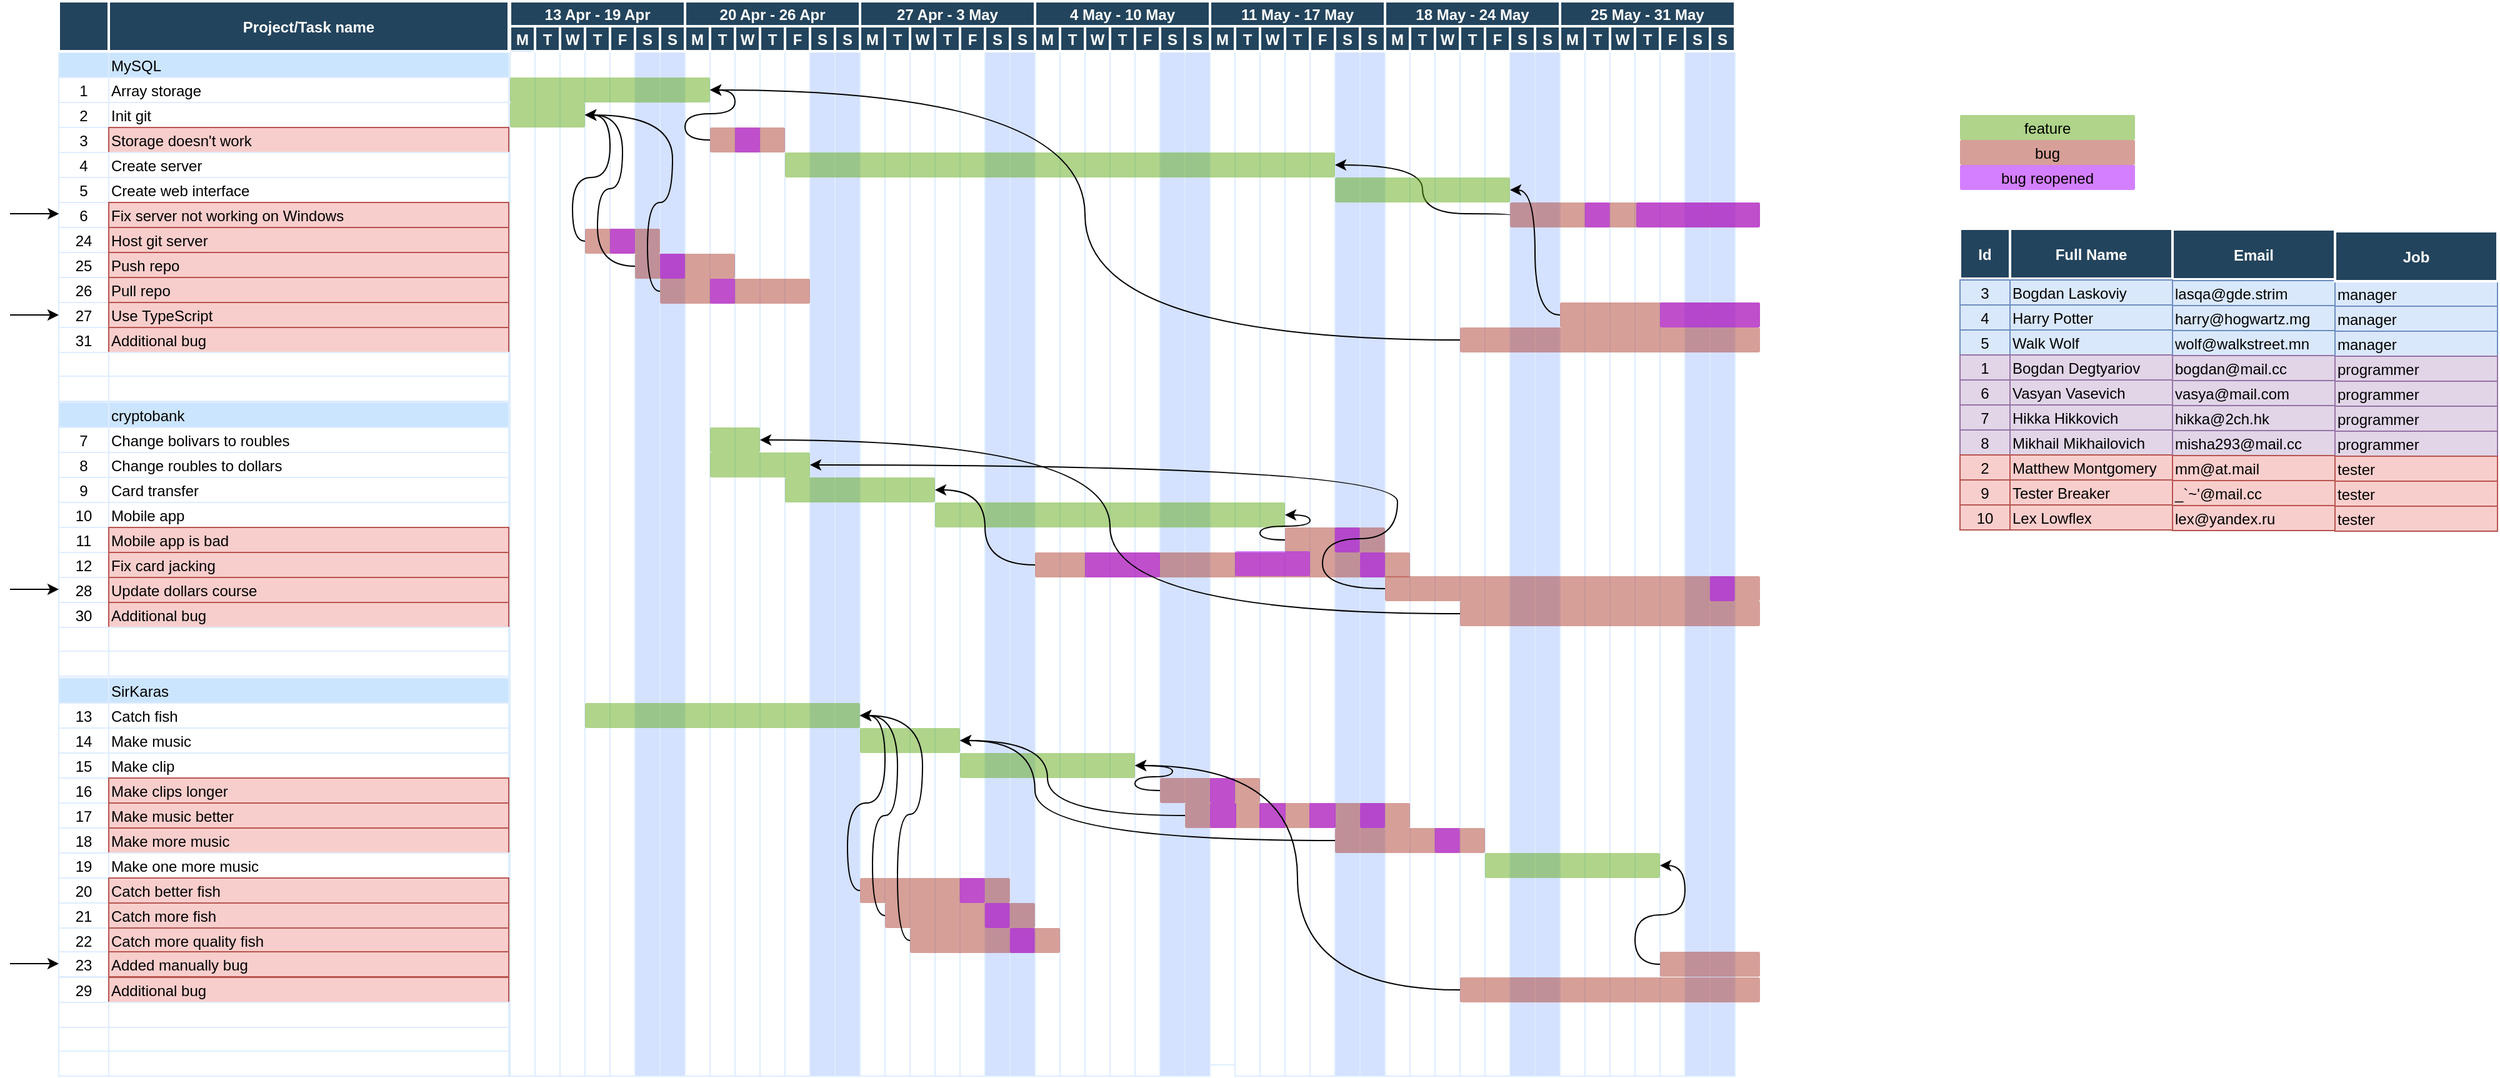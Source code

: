 <mxfile version="10.7.0" type="github"><diagram id="sPiFSer9G3Gj3i5RmoDb" name="Page-1"><mxGraphModel dx="1554" dy="617" grid="1" gridSize="10" guides="1" tooltips="1" connect="1" arrows="1" fold="1" page="1" pageScale="1" pageWidth="827" pageHeight="1169" math="0" shadow="0"><root><mxCell id="0"/><mxCell id="1" parent="0"/><mxCell id="yR-0nHCI41G1WMCRhAzL-171" value="" style="strokeColor=#DEEDFF;fillColor=#D4E1FF" parent="1" vertex="1"><mxGeometry x="1420" y="60" width="20" height="820" as="geometry"/></mxCell><mxCell id="yR-0nHCI41G1WMCRhAzL-172" value="" style="strokeColor=#DEEDFF;fillColor=#D4E1FF" parent="1" vertex="1"><mxGeometry x="1440" y="60" width="20" height="820" as="geometry"/></mxCell><mxCell id="yR-0nHCI41G1WMCRhAzL-173" value="" style="strokeColor=#DEEDFF" parent="1" vertex="1"><mxGeometry x="1460" y="60" width="20" height="820" as="geometry"/></mxCell><mxCell id="yR-0nHCI41G1WMCRhAzL-174" value="" style="strokeColor=#DEEDFF" parent="1" vertex="1"><mxGeometry x="1480" y="60" width="20" height="820" as="geometry"/></mxCell><mxCell id="yR-0nHCI41G1WMCRhAzL-175" value="" style="strokeColor=#DEEDFF" parent="1" vertex="1"><mxGeometry x="1500" y="60" width="20" height="820" as="geometry"/></mxCell><mxCell id="yR-0nHCI41G1WMCRhAzL-176" value="" style="strokeColor=#DEEDFF" parent="1" vertex="1"><mxGeometry x="1520" y="60" width="20" height="820" as="geometry"/></mxCell><mxCell id="yR-0nHCI41G1WMCRhAzL-177" value="" style="strokeColor=#DEEDFF" parent="1" vertex="1"><mxGeometry x="1540" y="60" width="20" height="820" as="geometry"/></mxCell><mxCell id="yR-0nHCI41G1WMCRhAzL-178" value="" style="strokeColor=#DEEDFF;fillColor=#D4E1FF" parent="1" vertex="1"><mxGeometry x="1560" y="60" width="20" height="820" as="geometry"/></mxCell><mxCell id="yR-0nHCI41G1WMCRhAzL-179" value="" style="strokeColor=#DEEDFF;fillColor=#D4E1FF" parent="1" vertex="1"><mxGeometry x="1580" y="60" width="20" height="820" as="geometry"/></mxCell><mxCell id="JUZjat0PNEvbsmvgzNyq-140" value="" style="strokeColor=#DEEDFF" vertex="1" parent="1"><mxGeometry x="640" y="21" width="20" height="859" as="geometry"/></mxCell><mxCell id="JUZjat0PNEvbsmvgzNyq-65" value="Full Name" style="fillColor=#23445D;strokeColor=#FFFFFF;strokeWidth=2;fontColor=#FFFFFF;fontStyle=1" vertex="1" parent="1"><mxGeometry x="1820" y="202" width="130" height="40" as="geometry"/></mxCell><mxCell id="JUZjat0PNEvbsmvgzNyq-66" value="Id" style="fillColor=#23445D;strokeColor=#FFFFFF;strokeWidth=2;fontColor=#FFFFFF;fontStyle=1" vertex="1" parent="1"><mxGeometry x="1780.0" y="202" width="40" height="40" as="geometry"/></mxCell><mxCell id="JUZjat0PNEvbsmvgzNyq-78" value="Email" style="fillColor=#23445D;strokeColor=#FFFFFF;strokeWidth=2;fontColor=#FFFFFF;fontStyle=1" vertex="1" parent="1"><mxGeometry x="1950" y="202.5" width="130" height="40" as="geometry"/></mxCell><mxCell id="yR-0nHCI41G1WMCRhAzL-170" value="" style="strokeColor=#DEEDFF" parent="1" vertex="1"><mxGeometry x="1400" y="60" width="20" height="820" as="geometry"/></mxCell><mxCell id="yR-0nHCI41G1WMCRhAzL-281" value="M" style="fillColor=#23445D;strokeColor=#FFFFFF;strokeWidth=2;fontColor=#FFFFFF;fontStyle=1" parent="1" vertex="1"><mxGeometry x="620.0" y="40.0" width="20" height="20" as="geometry"/></mxCell><mxCell id="yR-0nHCI41G1WMCRhAzL-6" value="" style="strokeColor=#DEEDFF" parent="1" vertex="1"><mxGeometry x="620" y="60" width="20" height="820" as="geometry"/></mxCell><mxCell id="yR-0nHCI41G1WMCRhAzL-7" value="" style="strokeColor=#DEEDFF;fillColor=#CCE5FF" parent="1" vertex="1"><mxGeometry x="259.0" y="61.0" width="40" height="20" as="geometry"/></mxCell><mxCell id="yR-0nHCI41G1WMCRhAzL-8" value="MySQL" style="align=left;strokeColor=#DEEDFF;fillColor=#CCE5FF" parent="1" vertex="1"><mxGeometry x="299.0" y="61.0" width="320.0" height="20" as="geometry"/></mxCell><mxCell id="yR-0nHCI41G1WMCRhAzL-12" value="1" style="strokeColor=#DEEDFF" parent="1" vertex="1"><mxGeometry x="259.0" y="81.0" width="40" height="20" as="geometry"/></mxCell><mxCell id="yR-0nHCI41G1WMCRhAzL-13" value="Array storage" style="align=left;strokeColor=#DEEDFF" parent="1" vertex="1"><mxGeometry x="299.0" y="81.0" width="320.0" height="20.0" as="geometry"/></mxCell><mxCell id="yR-0nHCI41G1WMCRhAzL-17" value="2" style="strokeColor=#DEEDFF" parent="1" vertex="1"><mxGeometry x="259.0" y="101.0" width="40" height="20" as="geometry"/></mxCell><mxCell id="yR-0nHCI41G1WMCRhAzL-18" value="Init git" style="align=left;strokeColor=#DEEDFF" parent="1" vertex="1"><mxGeometry x="299.0" y="101.0" width="320" height="20" as="geometry"/></mxCell><mxCell id="yR-0nHCI41G1WMCRhAzL-22" value="3" style="strokeColor=#DEEDFF" parent="1" vertex="1"><mxGeometry x="259.0" y="121.0" width="40" height="20" as="geometry"/></mxCell><mxCell id="yR-0nHCI41G1WMCRhAzL-23" value="Storage doesn't work" style="align=left;strokeColor=#b85450;fillColor=#f8cecc;" parent="1" vertex="1"><mxGeometry x="299.0" y="121.0" width="320.0" height="20" as="geometry"/></mxCell><mxCell id="yR-0nHCI41G1WMCRhAzL-27" value="4" style="strokeColor=#DEEDFF" parent="1" vertex="1"><mxGeometry x="259.0" y="141.0" width="40" height="20" as="geometry"/></mxCell><mxCell id="yR-0nHCI41G1WMCRhAzL-28" value="Create server" style="align=left;strokeColor=#DEEDFF" parent="1" vertex="1"><mxGeometry x="299.0" y="141.0" width="320.0" height="20" as="geometry"/></mxCell><mxCell id="yR-0nHCI41G1WMCRhAzL-32" value="5" style="strokeColor=#DEEDFF" parent="1" vertex="1"><mxGeometry x="259.0" y="161.0" width="40" height="20" as="geometry"/></mxCell><mxCell id="yR-0nHCI41G1WMCRhAzL-33" value="Create web interface" style="align=left;strokeColor=#DEEDFF" parent="1" vertex="1"><mxGeometry x="299.0" y="161.0" width="320.0" height="20" as="geometry"/></mxCell><mxCell id="yR-0nHCI41G1WMCRhAzL-37" value="6" style="strokeColor=#DEEDFF" parent="1" vertex="1"><mxGeometry x="259.0" y="181.0" width="40" height="20" as="geometry"/></mxCell><mxCell id="yR-0nHCI41G1WMCRhAzL-38" value="Fix server not working on Windows" style="align=left;strokeColor=#b85450;fillColor=#f8cecc;" parent="1" vertex="1"><mxGeometry x="299.0" y="181.0" width="320.0" height="20" as="geometry"/></mxCell><mxCell id="yR-0nHCI41G1WMCRhAzL-42" value="" style="strokeColor=#DEEDFF;fillColor=#CCE5FF" parent="1" vertex="1"><mxGeometry x="259.0" y="341.0" width="40" height="20" as="geometry"/></mxCell><mxCell id="yR-0nHCI41G1WMCRhAzL-43" value="cryptobank" style="align=left;strokeColor=#DEEDFF;fillColor=#CCE5FF" parent="1" vertex="1"><mxGeometry x="299.0" y="341.0" width="320.0" height="20.0" as="geometry"/></mxCell><mxCell id="yR-0nHCI41G1WMCRhAzL-47" value="7" style="strokeColor=#DEEDFF" parent="1" vertex="1"><mxGeometry x="259.0" y="361.0" width="40" height="20" as="geometry"/></mxCell><mxCell id="yR-0nHCI41G1WMCRhAzL-48" value="Change bolivars to roubles" style="align=left;strokeColor=#DEEDFF" parent="1" vertex="1"><mxGeometry x="299.0" y="361.0" width="320.0" height="20" as="geometry"/></mxCell><mxCell id="yR-0nHCI41G1WMCRhAzL-52" value="8" style="strokeColor=#DEEDFF" parent="1" vertex="1"><mxGeometry x="259.0" y="381.0" width="40" height="20" as="geometry"/></mxCell><mxCell id="yR-0nHCI41G1WMCRhAzL-53" value="Change roubles to dollars" style="align=left;strokeColor=#DEEDFF" parent="1" vertex="1"><mxGeometry x="299.0" y="381.0" width="320.0" height="20" as="geometry"/></mxCell><mxCell id="yR-0nHCI41G1WMCRhAzL-57" value="9" style="strokeColor=#DEEDFF" parent="1" vertex="1"><mxGeometry x="259.0" y="401.0" width="40" height="20" as="geometry"/></mxCell><mxCell id="yR-0nHCI41G1WMCRhAzL-58" value="Card transfer" style="align=left;strokeColor=#DEEDFF" parent="1" vertex="1"><mxGeometry x="299.0" y="401.0" width="320" height="20" as="geometry"/></mxCell><mxCell id="yR-0nHCI41G1WMCRhAzL-62" value="10" style="strokeColor=#DEEDFF" parent="1" vertex="1"><mxGeometry x="259.0" y="421.0" width="40" height="20" as="geometry"/></mxCell><mxCell id="yR-0nHCI41G1WMCRhAzL-63" value="Mobile app" style="align=left;strokeColor=#DEEDFF" parent="1" vertex="1"><mxGeometry x="299.0" y="421.0" width="320" height="20" as="geometry"/></mxCell><mxCell id="yR-0nHCI41G1WMCRhAzL-67" value="11" style="strokeColor=#DEEDFF" parent="1" vertex="1"><mxGeometry x="259.0" y="441.0" width="40" height="20" as="geometry"/></mxCell><mxCell id="yR-0nHCI41G1WMCRhAzL-68" value="Mobile app is bad" style="align=left;strokeColor=#b85450;fillColor=#f8cecc;" parent="1" vertex="1"><mxGeometry x="299.0" y="441.0" width="320.0" height="20" as="geometry"/></mxCell><mxCell id="yR-0nHCI41G1WMCRhAzL-72" value="12" style="strokeColor=#DEEDFF;fillColor=#FFFFFF" parent="1" vertex="1"><mxGeometry x="259" y="461.0" width="40" height="20" as="geometry"/></mxCell><mxCell id="yR-0nHCI41G1WMCRhAzL-73" value="Fix card jacking" style="align=left;strokeColor=#b85450;fillColor=#f8cecc;" parent="1" vertex="1"><mxGeometry x="299" y="461.0" width="320.0" height="20" as="geometry"/></mxCell><mxCell id="yR-0nHCI41G1WMCRhAzL-77" value="" style="strokeColor=#DEEDFF;fillColor=#CCE5FF" parent="1" vertex="1"><mxGeometry x="259" y="561.5" width="40" height="20" as="geometry"/></mxCell><mxCell id="yR-0nHCI41G1WMCRhAzL-78" value="SirKaras" style="align=left;strokeColor=#DEEDFF;fillColor=#CCE5FF" parent="1" vertex="1"><mxGeometry x="299" y="561.5" width="320.0" height="20" as="geometry"/></mxCell><mxCell id="yR-0nHCI41G1WMCRhAzL-82" value="13" style="strokeColor=#DEEDFF" parent="1" vertex="1"><mxGeometry x="259.0" y="581.5" width="40" height="20" as="geometry"/></mxCell><mxCell id="yR-0nHCI41G1WMCRhAzL-83" value="Catch fish" style="align=left;strokeColor=#DEEDFF" parent="1" vertex="1"><mxGeometry x="299.0" y="581.5" width="320.0" height="20" as="geometry"/></mxCell><mxCell id="yR-0nHCI41G1WMCRhAzL-87" value="14" style="strokeColor=#DEEDFF" parent="1" vertex="1"><mxGeometry x="259.0" y="601.5" width="40" height="20" as="geometry"/></mxCell><mxCell id="yR-0nHCI41G1WMCRhAzL-88" value="Make music" style="align=left;strokeColor=#DEEDFF" parent="1" vertex="1"><mxGeometry x="299.0" y="601.5" width="320.0" height="20" as="geometry"/></mxCell><mxCell id="yR-0nHCI41G1WMCRhAzL-92" value="15" style="strokeColor=#DEEDFF" parent="1" vertex="1"><mxGeometry x="259.0" y="621.5" width="40" height="20" as="geometry"/></mxCell><mxCell id="yR-0nHCI41G1WMCRhAzL-93" value="Make clip" style="align=left;strokeColor=#DEEDFF" parent="1" vertex="1"><mxGeometry x="299.0" y="621.5" width="320.0" height="20" as="geometry"/></mxCell><mxCell id="yR-0nHCI41G1WMCRhAzL-97" value="16" style="strokeColor=#DEEDFF" parent="1" vertex="1"><mxGeometry x="259.0" y="641.5" width="40" height="20" as="geometry"/></mxCell><mxCell id="yR-0nHCI41G1WMCRhAzL-98" value="Make clips longer" style="align=left;strokeColor=#b85450;fillColor=#f8cecc;" parent="1" vertex="1"><mxGeometry x="299.0" y="641.5" width="320.0" height="20" as="geometry"/></mxCell><mxCell id="yR-0nHCI41G1WMCRhAzL-102" value="17" style="strokeColor=#DEEDFF" parent="1" vertex="1"><mxGeometry x="259.0" y="661.5" width="40" height="20" as="geometry"/></mxCell><mxCell id="yR-0nHCI41G1WMCRhAzL-103" value="Make music better" style="align=left;strokeColor=#b85450;fillColor=#f8cecc;" parent="1" vertex="1"><mxGeometry x="299.0" y="661.5" width="320.0" height="20" as="geometry"/></mxCell><mxCell id="yR-0nHCI41G1WMCRhAzL-107" value="18" style="strokeColor=#DEEDFF" parent="1" vertex="1"><mxGeometry x="259.0" y="681.5" width="40" height="20" as="geometry"/></mxCell><mxCell id="yR-0nHCI41G1WMCRhAzL-108" value="Make more music" style="align=left;strokeColor=#b85450;fillColor=#f8cecc;" parent="1" vertex="1"><mxGeometry x="299.0" y="681.5" width="320.0" height="20" as="geometry"/></mxCell><mxCell id="yR-0nHCI41G1WMCRhAzL-112" value="19" style="strokeColor=#DEEDFF" parent="1" vertex="1"><mxGeometry x="259.0" y="701.5" width="40" height="20" as="geometry"/></mxCell><mxCell id="yR-0nHCI41G1WMCRhAzL-113" value="Make one more music" style="align=left;strokeColor=#DEEDFF" parent="1" vertex="1"><mxGeometry x="299.0" y="701.5" width="320.0" height="20" as="geometry"/></mxCell><mxCell id="yR-0nHCI41G1WMCRhAzL-117" value="20" style="strokeColor=#DEEDFF" parent="1" vertex="1"><mxGeometry x="259.0" y="721.5" width="40" height="20" as="geometry"/></mxCell><mxCell id="yR-0nHCI41G1WMCRhAzL-118" value="Catch better fish" style="align=left;strokeColor=#b85450;fillColor=#f8cecc;" parent="1" vertex="1"><mxGeometry x="299.0" y="721.5" width="320.0" height="20" as="geometry"/></mxCell><mxCell id="yR-0nHCI41G1WMCRhAzL-122" value="21" style="strokeColor=#DEEDFF" parent="1" vertex="1"><mxGeometry x="259.0" y="741.5" width="40" height="20" as="geometry"/></mxCell><mxCell id="yR-0nHCI41G1WMCRhAzL-123" value="Catch more fish" style="align=left;strokeColor=#b85450;fillColor=#f8cecc;" parent="1" vertex="1"><mxGeometry x="299.0" y="741.5" width="320.0" height="20" as="geometry"/></mxCell><mxCell id="yR-0nHCI41G1WMCRhAzL-127" value="22" style="strokeColor=#DEEDFF" parent="1" vertex="1"><mxGeometry x="259.0" y="761.5" width="40" height="20" as="geometry"/></mxCell><mxCell id="yR-0nHCI41G1WMCRhAzL-128" value="Catch more quality fish" style="align=left;strokeColor=#b85450;fillColor=#f8cecc;" parent="1" vertex="1"><mxGeometry x="299.0" y="761.5" width="320.0" height="20" as="geometry"/></mxCell><mxCell id="yR-0nHCI41G1WMCRhAzL-132" value="" style="strokeColor=#DEEDFF" parent="1" vertex="1"><mxGeometry x="1360.0" y="60.0" width="20" height="520" as="geometry"/></mxCell><mxCell id="yR-0nHCI41G1WMCRhAzL-133" value="" style="strokeColor=#DEEDFF" parent="1" vertex="1"><mxGeometry x="660" y="60" width="20" height="820" as="geometry"/></mxCell><mxCell id="yR-0nHCI41G1WMCRhAzL-134" value="" style="strokeColor=#DEEDFF" parent="1" vertex="1"><mxGeometry x="680" y="60" width="20" height="820" as="geometry"/></mxCell><mxCell id="yR-0nHCI41G1WMCRhAzL-135" value="" style="strokeColor=#DEEDFF" parent="1" vertex="1"><mxGeometry x="700" y="60" width="20" height="820" as="geometry"/></mxCell><mxCell id="yR-0nHCI41G1WMCRhAzL-136" value="" style="strokeColor=#DEEDFF;fillColor=#D4E1FF" parent="1" vertex="1"><mxGeometry x="720" y="60" width="20" height="820" as="geometry"/></mxCell><mxCell id="yR-0nHCI41G1WMCRhAzL-137" value="" style="strokeColor=#DEEDFF;fillColor=#D4E1FF" parent="1" vertex="1"><mxGeometry x="740" y="60" width="20" height="820" as="geometry"/></mxCell><mxCell id="yR-0nHCI41G1WMCRhAzL-138" value="" style="strokeColor=#DEEDFF" parent="1" vertex="1"><mxGeometry x="760" y="60" width="20" height="820" as="geometry"/></mxCell><mxCell id="yR-0nHCI41G1WMCRhAzL-139" value="" style="strokeColor=#DEEDFF" parent="1" vertex="1"><mxGeometry x="780" y="60" width="20" height="820" as="geometry"/></mxCell><mxCell id="yR-0nHCI41G1WMCRhAzL-140" value="" style="strokeColor=#DEEDFF" parent="1" vertex="1"><mxGeometry x="800" y="60" width="20" height="820" as="geometry"/></mxCell><mxCell id="yR-0nHCI41G1WMCRhAzL-141" value="" style="strokeColor=#DEEDFF" parent="1" vertex="1"><mxGeometry x="820" y="60" width="20" height="820" as="geometry"/></mxCell><mxCell id="yR-0nHCI41G1WMCRhAzL-142" value="" style="strokeColor=#DEEDFF" parent="1" vertex="1"><mxGeometry x="840" y="60" width="20" height="820" as="geometry"/></mxCell><mxCell id="yR-0nHCI41G1WMCRhAzL-143" value="" style="strokeColor=#DEEDFF;fillColor=#D4E1FF" parent="1" vertex="1"><mxGeometry x="860" y="60" width="20" height="820" as="geometry"/></mxCell><mxCell id="yR-0nHCI41G1WMCRhAzL-144" value="" style="strokeColor=#DEEDFF;fillColor=#D4E1FF" parent="1" vertex="1"><mxGeometry x="880" y="60" width="20" height="820" as="geometry"/></mxCell><mxCell id="yR-0nHCI41G1WMCRhAzL-145" value="" style="strokeColor=#DEEDFF" parent="1" vertex="1"><mxGeometry x="900" y="60" width="20" height="820" as="geometry"/></mxCell><mxCell id="yR-0nHCI41G1WMCRhAzL-146" value="" style="strokeColor=#DEEDFF" parent="1" vertex="1"><mxGeometry x="920" y="60" width="20" height="820" as="geometry"/></mxCell><mxCell id="yR-0nHCI41G1WMCRhAzL-147" value="" style="strokeColor=#DEEDFF" parent="1" vertex="1"><mxGeometry x="940" y="60" width="20" height="820" as="geometry"/></mxCell><mxCell id="yR-0nHCI41G1WMCRhAzL-148" value="" style="strokeColor=#DEEDFF" parent="1" vertex="1"><mxGeometry x="960" y="60" width="20" height="820" as="geometry"/></mxCell><mxCell id="yR-0nHCI41G1WMCRhAzL-149" value="" style="strokeColor=#DEEDFF" parent="1" vertex="1"><mxGeometry x="980" y="60" width="20" height="820" as="geometry"/></mxCell><mxCell id="yR-0nHCI41G1WMCRhAzL-150" value="" style="strokeColor=#DEEDFF;fillColor=#D4E1FF" parent="1" vertex="1"><mxGeometry x="1000" y="60" width="20" height="820" as="geometry"/></mxCell><mxCell id="yR-0nHCI41G1WMCRhAzL-151" value="" style="strokeColor=#DEEDFF;fillColor=#D4E1FF" parent="1" vertex="1"><mxGeometry x="1020" y="60" width="20" height="820" as="geometry"/></mxCell><mxCell id="yR-0nHCI41G1WMCRhAzL-152" value="" style="strokeColor=#DEEDFF" parent="1" vertex="1"><mxGeometry x="1040" y="60" width="20" height="820" as="geometry"/></mxCell><mxCell id="yR-0nHCI41G1WMCRhAzL-153" value="" style="strokeColor=#DEEDFF" parent="1" vertex="1"><mxGeometry x="1060" y="60" width="20" height="820" as="geometry"/></mxCell><mxCell id="yR-0nHCI41G1WMCRhAzL-154" value="" style="strokeColor=#DEEDFF" parent="1" vertex="1"><mxGeometry x="1080" y="60" width="20" height="820" as="geometry"/></mxCell><mxCell id="yR-0nHCI41G1WMCRhAzL-155" value="" style="strokeColor=#DEEDFF" parent="1" vertex="1"><mxGeometry x="1100" y="60" width="20" height="820" as="geometry"/></mxCell><mxCell id="yR-0nHCI41G1WMCRhAzL-156" value="" style="strokeColor=#DEEDFF" parent="1" vertex="1"><mxGeometry x="1120" y="60" width="20" height="820" as="geometry"/></mxCell><mxCell id="yR-0nHCI41G1WMCRhAzL-157" value="" style="strokeColor=#DEEDFF;fillColor=#D4E1FF" parent="1" vertex="1"><mxGeometry x="1140" y="60" width="20" height="820" as="geometry"/></mxCell><mxCell id="yR-0nHCI41G1WMCRhAzL-158" value="" style="strokeColor=#DEEDFF;fillColor=#D4E1FF" parent="1" vertex="1"><mxGeometry x="1160" y="60" width="20" height="820" as="geometry"/></mxCell><mxCell id="yR-0nHCI41G1WMCRhAzL-159" value="" style="strokeColor=#DEEDFF" parent="1" vertex="1"><mxGeometry x="1180" y="51" width="20" height="820" as="geometry"/></mxCell><mxCell id="yR-0nHCI41G1WMCRhAzL-160" value="" style="strokeColor=#DEEDFF" parent="1" vertex="1"><mxGeometry x="1200" y="60" width="20" height="820" as="geometry"/></mxCell><mxCell id="yR-0nHCI41G1WMCRhAzL-161" value="" style="strokeColor=#DEEDFF" parent="1" vertex="1"><mxGeometry x="1220" y="60" width="20" height="820" as="geometry"/></mxCell><mxCell id="yR-0nHCI41G1WMCRhAzL-162" value="" style="strokeColor=#DEEDFF" parent="1" vertex="1"><mxGeometry x="1240" y="60" width="20" height="820" as="geometry"/></mxCell><mxCell id="yR-0nHCI41G1WMCRhAzL-163" value="" style="strokeColor=#DEEDFF" parent="1" vertex="1"><mxGeometry x="1260" y="60" width="20" height="820" as="geometry"/></mxCell><mxCell id="yR-0nHCI41G1WMCRhAzL-164" value="" style="strokeColor=#DEEDFF;fillColor=#D4E1FF" parent="1" vertex="1"><mxGeometry x="1280" y="60" width="20" height="820" as="geometry"/></mxCell><mxCell id="yR-0nHCI41G1WMCRhAzL-165" value="" style="strokeColor=#DEEDFF;fillColor=#D4E1FF" parent="1" vertex="1"><mxGeometry x="1300" y="60" width="20" height="820" as="geometry"/></mxCell><mxCell id="yR-0nHCI41G1WMCRhAzL-166" value="" style="strokeColor=#DEEDFF" parent="1" vertex="1"><mxGeometry x="1320" y="60" width="20" height="820" as="geometry"/></mxCell><mxCell id="yR-0nHCI41G1WMCRhAzL-167" value="" style="strokeColor=#DEEDFF" parent="1" vertex="1"><mxGeometry x="1340" y="60" width="20" height="820" as="geometry"/></mxCell><mxCell id="yR-0nHCI41G1WMCRhAzL-168" value="" style="strokeColor=#DEEDFF" parent="1" vertex="1"><mxGeometry x="1360" y="60" width="20" height="820" as="geometry"/></mxCell><mxCell id="yR-0nHCI41G1WMCRhAzL-169" value="" style="strokeColor=#DEEDFF" parent="1" vertex="1"><mxGeometry x="1380" y="60" width="20" height="820" as="geometry"/></mxCell><mxCell id="JUZjat0PNEvbsmvgzNyq-3" style="edgeStyle=orthogonalEdgeStyle;curved=1;orthogonalLoop=1;jettySize=auto;html=1;exitX=0;exitY=0.5;exitDx=0;exitDy=0;entryX=1;entryY=0.5;entryDx=0;entryDy=0;entryPerimeter=0;exitPerimeter=0;" edge="1" parent="1" source="yR-0nHCI41G1WMCRhAzL-247" target="yR-0nHCI41G1WMCRhAzL-251"><mxGeometry relative="1" as="geometry"><Array as="points"><mxPoint x="1420" y="190"/><mxPoint x="1350" y="190"/><mxPoint x="1350" y="151"/></Array></mxGeometry></mxCell><mxCell id="yR-0nHCI41G1WMCRhAzL-180" value="Project/Task name" style="fillColor=#23445D;strokeColor=#FFFFFF;strokeWidth=2;fontColor=#FFFFFF;fontStyle=1" parent="1" vertex="1"><mxGeometry x="299.0" y="20" width="320" height="40" as="geometry"/></mxCell><mxCell id="yR-0nHCI41G1WMCRhAzL-181" value="" style="fillColor=#23445D;strokeColor=#FFFFFF;strokeWidth=2;fontColor=#FFFFFF;fontStyle=1" parent="1" vertex="1"><mxGeometry x="259.0" y="20" width="40" height="40" as="geometry"/></mxCell><mxCell id="yR-0nHCI41G1WMCRhAzL-182" value="13 Apr - 19 Apr" style="fillColor=#23445D;strokeColor=#FFFFFF;strokeWidth=2;fontColor=#FFFFFF;fontStyle=1" parent="1" vertex="1"><mxGeometry x="620.0" y="20.0" width="140" height="20" as="geometry"/></mxCell><mxCell id="yR-0nHCI41G1WMCRhAzL-184" value="T" style="fillColor=#23445D;strokeColor=#FFFFFF;strokeWidth=2;fontColor=#FFFFFF;fontStyle=1" parent="1" vertex="1"><mxGeometry x="640.0" y="40.0" width="20" height="20" as="geometry"/></mxCell><mxCell id="yR-0nHCI41G1WMCRhAzL-185" value="W" style="fillColor=#23445D;strokeColor=#FFFFFF;strokeWidth=2;fontColor=#FFFFFF;fontStyle=1" parent="1" vertex="1"><mxGeometry x="660.0" y="40.0" width="20" height="20" as="geometry"/></mxCell><mxCell id="yR-0nHCI41G1WMCRhAzL-186" value="T" style="fillColor=#23445D;strokeColor=#FFFFFF;strokeWidth=2;fontColor=#FFFFFF;fontStyle=1" parent="1" vertex="1"><mxGeometry x="680.0" y="40.0" width="20" height="20" as="geometry"/></mxCell><mxCell id="yR-0nHCI41G1WMCRhAzL-187" value="F" style="fillColor=#23445D;strokeColor=#FFFFFF;strokeWidth=2;fontColor=#FFFFFF;fontStyle=1" parent="1" vertex="1"><mxGeometry x="700.0" y="40.0" width="20" height="20" as="geometry"/></mxCell><mxCell id="yR-0nHCI41G1WMCRhAzL-188" value="S" style="fillColor=#23445D;strokeColor=#FFFFFF;strokeWidth=2;fontColor=#FFFFFF;fontStyle=1" parent="1" vertex="1"><mxGeometry x="720.0" y="40.0" width="20" height="20" as="geometry"/></mxCell><mxCell id="yR-0nHCI41G1WMCRhAzL-189" value="S" style="fillColor=#23445D;strokeColor=#FFFFFF;strokeWidth=2;fontColor=#FFFFFF;fontStyle=1" parent="1" vertex="1"><mxGeometry x="740.0" y="40.0" width="20" height="20" as="geometry"/></mxCell><mxCell id="yR-0nHCI41G1WMCRhAzL-193" value="20 Apr - 26 Apr" style="fillColor=#23445D;strokeColor=#FFFFFF;strokeWidth=2;fontColor=#FFFFFF;fontStyle=1" parent="1" vertex="1"><mxGeometry x="760.0" y="20.0" width="140" height="20" as="geometry"/></mxCell><mxCell id="yR-0nHCI41G1WMCRhAzL-194" value="M" style="fillColor=#23445D;strokeColor=#FFFFFF;strokeWidth=2;fontColor=#FFFFFF;fontStyle=1" parent="1" vertex="1"><mxGeometry x="760.0" y="40.0" width="20" height="20" as="geometry"/></mxCell><mxCell id="yR-0nHCI41G1WMCRhAzL-195" value="T" style="fillColor=#23445D;strokeColor=#FFFFFF;strokeWidth=2;fontColor=#FFFFFF;fontStyle=1" parent="1" vertex="1"><mxGeometry x="780.0" y="40.0" width="20" height="20" as="geometry"/></mxCell><mxCell id="yR-0nHCI41G1WMCRhAzL-196" value="W" style="fillColor=#23445D;strokeColor=#FFFFFF;strokeWidth=2;fontColor=#FFFFFF;fontStyle=1" parent="1" vertex="1"><mxGeometry x="800.0" y="40.0" width="20" height="20" as="geometry"/></mxCell><mxCell id="yR-0nHCI41G1WMCRhAzL-197" value="T" style="fillColor=#23445D;strokeColor=#FFFFFF;strokeWidth=2;fontColor=#FFFFFF;fontStyle=1" parent="1" vertex="1"><mxGeometry x="820.0" y="40.0" width="20" height="20" as="geometry"/></mxCell><mxCell id="yR-0nHCI41G1WMCRhAzL-198" value="F" style="fillColor=#23445D;strokeColor=#FFFFFF;strokeWidth=2;fontColor=#FFFFFF;fontStyle=1" parent="1" vertex="1"><mxGeometry x="840.0" y="40.0" width="20" height="20" as="geometry"/></mxCell><mxCell id="yR-0nHCI41G1WMCRhAzL-199" value="S" style="fillColor=#23445D;strokeColor=#FFFFFF;strokeWidth=2;fontColor=#FFFFFF;fontStyle=1" parent="1" vertex="1"><mxGeometry x="860.0" y="40.0" width="20" height="20" as="geometry"/></mxCell><mxCell id="yR-0nHCI41G1WMCRhAzL-200" value="S" style="fillColor=#23445D;strokeColor=#FFFFFF;strokeWidth=2;fontColor=#FFFFFF;fontStyle=1" parent="1" vertex="1"><mxGeometry x="880.0" y="40.0" width="20" height="20" as="geometry"/></mxCell><mxCell id="yR-0nHCI41G1WMCRhAzL-201" value="27 Apr - 3 May" style="fillColor=#23445D;strokeColor=#FFFFFF;strokeWidth=2;fontColor=#FFFFFF;fontStyle=1" parent="1" vertex="1"><mxGeometry x="900.0" y="20.0" width="140" height="20" as="geometry"/></mxCell><mxCell id="yR-0nHCI41G1WMCRhAzL-202" value="M" style="fillColor=#23445D;strokeColor=#FFFFFF;strokeWidth=2;fontColor=#FFFFFF;fontStyle=1" parent="1" vertex="1"><mxGeometry x="900.0" y="40.0" width="20" height="20" as="geometry"/></mxCell><mxCell id="yR-0nHCI41G1WMCRhAzL-203" value="T" style="fillColor=#23445D;strokeColor=#FFFFFF;strokeWidth=2;fontColor=#FFFFFF;fontStyle=1" parent="1" vertex="1"><mxGeometry x="920.0" y="40.0" width="20" height="20" as="geometry"/></mxCell><mxCell id="yR-0nHCI41G1WMCRhAzL-204" value="W" style="fillColor=#23445D;strokeColor=#FFFFFF;strokeWidth=2;fontColor=#FFFFFF;fontStyle=1" parent="1" vertex="1"><mxGeometry x="940.0" y="40.0" width="20" height="20" as="geometry"/></mxCell><mxCell id="yR-0nHCI41G1WMCRhAzL-205" value="T" style="fillColor=#23445D;strokeColor=#FFFFFF;strokeWidth=2;fontColor=#FFFFFF;fontStyle=1" parent="1" vertex="1"><mxGeometry x="960.0" y="40.0" width="20" height="20" as="geometry"/></mxCell><mxCell id="yR-0nHCI41G1WMCRhAzL-206" value="F" style="fillColor=#23445D;strokeColor=#FFFFFF;strokeWidth=2;fontColor=#FFFFFF;fontStyle=1" parent="1" vertex="1"><mxGeometry x="980.0" y="40.0" width="20" height="20" as="geometry"/></mxCell><mxCell id="yR-0nHCI41G1WMCRhAzL-207" value="S" style="fillColor=#23445D;strokeColor=#FFFFFF;strokeWidth=2;fontColor=#FFFFFF;fontStyle=1" parent="1" vertex="1"><mxGeometry x="1000.0" y="40.0" width="20" height="20" as="geometry"/></mxCell><mxCell id="yR-0nHCI41G1WMCRhAzL-208" value="S" style="fillColor=#23445D;strokeColor=#FFFFFF;strokeWidth=2;fontColor=#FFFFFF;fontStyle=1" parent="1" vertex="1"><mxGeometry x="1020.0" y="40.0" width="20" height="20" as="geometry"/></mxCell><mxCell id="yR-0nHCI41G1WMCRhAzL-209" value="4 May - 10 May" style="fillColor=#23445D;strokeColor=#FFFFFF;strokeWidth=2;fontColor=#FFFFFF;fontStyle=1" parent="1" vertex="1"><mxGeometry x="1040.0" y="20.0" width="140" height="20" as="geometry"/></mxCell><mxCell id="yR-0nHCI41G1WMCRhAzL-210" value="M" style="fillColor=#23445D;strokeColor=#FFFFFF;strokeWidth=2;fontColor=#FFFFFF;fontStyle=1" parent="1" vertex="1"><mxGeometry x="1040.0" y="40.0" width="20" height="20" as="geometry"/></mxCell><mxCell id="yR-0nHCI41G1WMCRhAzL-211" value="T" style="fillColor=#23445D;strokeColor=#FFFFFF;strokeWidth=2;fontColor=#FFFFFF;fontStyle=1" parent="1" vertex="1"><mxGeometry x="1060.0" y="40.0" width="20" height="20" as="geometry"/></mxCell><mxCell id="yR-0nHCI41G1WMCRhAzL-212" value="W" style="fillColor=#23445D;strokeColor=#FFFFFF;strokeWidth=2;fontColor=#FFFFFF;fontStyle=1" parent="1" vertex="1"><mxGeometry x="1080.0" y="40.0" width="20" height="20" as="geometry"/></mxCell><mxCell id="yR-0nHCI41G1WMCRhAzL-213" value="T" style="fillColor=#23445D;strokeColor=#FFFFFF;strokeWidth=2;fontColor=#FFFFFF;fontStyle=1" parent="1" vertex="1"><mxGeometry x="1100.0" y="40.0" width="20" height="20" as="geometry"/></mxCell><mxCell id="yR-0nHCI41G1WMCRhAzL-214" value="F" style="fillColor=#23445D;strokeColor=#FFFFFF;strokeWidth=2;fontColor=#FFFFFF;fontStyle=1" parent="1" vertex="1"><mxGeometry x="1120.0" y="40" width="20" height="20" as="geometry"/></mxCell><mxCell id="yR-0nHCI41G1WMCRhAzL-215" value="S" style="fillColor=#23445D;strokeColor=#FFFFFF;strokeWidth=2;fontColor=#FFFFFF;fontStyle=1" parent="1" vertex="1"><mxGeometry x="1140.0" y="40" width="20" height="20" as="geometry"/></mxCell><mxCell id="yR-0nHCI41G1WMCRhAzL-216" value="S" style="fillColor=#23445D;strokeColor=#FFFFFF;strokeWidth=2;fontColor=#FFFFFF;fontStyle=1" parent="1" vertex="1"><mxGeometry x="1160.0" y="40" width="20" height="20" as="geometry"/></mxCell><mxCell id="yR-0nHCI41G1WMCRhAzL-217" value="11 May - 17 May" style="fillColor=#23445D;strokeColor=#FFFFFF;strokeWidth=2;fontColor=#FFFFFF;fontStyle=1" parent="1" vertex="1"><mxGeometry x="1180.0" y="20.0" width="140" height="20" as="geometry"/></mxCell><mxCell id="yR-0nHCI41G1WMCRhAzL-218" value="M" style="fillColor=#23445D;strokeColor=#FFFFFF;strokeWidth=2;fontColor=#FFFFFF;fontStyle=1" parent="1" vertex="1"><mxGeometry x="1180.0" y="40.0" width="20" height="20" as="geometry"/></mxCell><mxCell id="yR-0nHCI41G1WMCRhAzL-219" value="T" style="fillColor=#23445D;strokeColor=#FFFFFF;strokeWidth=2;fontColor=#FFFFFF;fontStyle=1" parent="1" vertex="1"><mxGeometry x="1200.0" y="40.0" width="20" height="20" as="geometry"/></mxCell><mxCell id="yR-0nHCI41G1WMCRhAzL-220" value="W" style="fillColor=#23445D;strokeColor=#FFFFFF;strokeWidth=2;fontColor=#FFFFFF;fontStyle=1" parent="1" vertex="1"><mxGeometry x="1220.0" y="40.0" width="20" height="20" as="geometry"/></mxCell><mxCell id="yR-0nHCI41G1WMCRhAzL-221" value="T" style="fillColor=#23445D;strokeColor=#FFFFFF;strokeWidth=2;fontColor=#FFFFFF;fontStyle=1" parent="1" vertex="1"><mxGeometry x="1240.0" y="40.0" width="20" height="20" as="geometry"/></mxCell><mxCell id="yR-0nHCI41G1WMCRhAzL-222" value="F" style="fillColor=#23445D;strokeColor=#FFFFFF;strokeWidth=2;fontColor=#FFFFFF;fontStyle=1" parent="1" vertex="1"><mxGeometry x="1260.0" y="40" width="20" height="20" as="geometry"/></mxCell><mxCell id="yR-0nHCI41G1WMCRhAzL-223" value="S" style="fillColor=#23445D;strokeColor=#FFFFFF;strokeWidth=2;fontColor=#FFFFFF;fontStyle=1" parent="1" vertex="1"><mxGeometry x="1280.0" y="40" width="20" height="20" as="geometry"/></mxCell><mxCell id="yR-0nHCI41G1WMCRhAzL-224" value="S" style="fillColor=#23445D;strokeColor=#FFFFFF;strokeWidth=2;fontColor=#FFFFFF;fontStyle=1" parent="1" vertex="1"><mxGeometry x="1300.0" y="40" width="20" height="20" as="geometry"/></mxCell><mxCell id="yR-0nHCI41G1WMCRhAzL-225" value="18 May - 24 May" style="fillColor=#23445D;strokeColor=#FFFFFF;strokeWidth=2;fontColor=#FFFFFF;fontStyle=1" parent="1" vertex="1"><mxGeometry x="1320.0" y="20" width="140" height="20" as="geometry"/></mxCell><mxCell id="yR-0nHCI41G1WMCRhAzL-226" value="M" style="fillColor=#23445D;strokeColor=#FFFFFF;strokeWidth=2;fontColor=#FFFFFF;fontStyle=1" parent="1" vertex="1"><mxGeometry x="1320.0" y="40" width="20" height="20" as="geometry"/></mxCell><mxCell id="yR-0nHCI41G1WMCRhAzL-227" value="T" style="fillColor=#23445D;strokeColor=#FFFFFF;strokeWidth=2;fontColor=#FFFFFF;fontStyle=1" parent="1" vertex="1"><mxGeometry x="1340.0" y="40" width="20" height="20" as="geometry"/></mxCell><mxCell id="yR-0nHCI41G1WMCRhAzL-228" value="W" style="fillColor=#23445D;strokeColor=#FFFFFF;strokeWidth=2;fontColor=#FFFFFF;fontStyle=1" parent="1" vertex="1"><mxGeometry x="1360.0" y="40" width="20" height="20" as="geometry"/></mxCell><mxCell id="yR-0nHCI41G1WMCRhAzL-229" value="T" style="fillColor=#23445D;strokeColor=#FFFFFF;strokeWidth=2;fontColor=#FFFFFF;fontStyle=1" parent="1" vertex="1"><mxGeometry x="1380.0" y="40" width="20" height="20" as="geometry"/></mxCell><mxCell id="yR-0nHCI41G1WMCRhAzL-230" value="F" style="fillColor=#23445D;strokeColor=#FFFFFF;strokeWidth=2;fontColor=#FFFFFF;fontStyle=1" parent="1" vertex="1"><mxGeometry x="1400.0" y="40" width="20" height="20" as="geometry"/></mxCell><mxCell id="yR-0nHCI41G1WMCRhAzL-231" value="S" style="fillColor=#23445D;strokeColor=#FFFFFF;strokeWidth=2;fontColor=#FFFFFF;fontStyle=1" parent="1" vertex="1"><mxGeometry x="1420.0" y="40" width="20" height="20" as="geometry"/></mxCell><mxCell id="yR-0nHCI41G1WMCRhAzL-232" value="S" style="fillColor=#23445D;strokeColor=#FFFFFF;strokeWidth=2;fontColor=#FFFFFF;fontStyle=1" parent="1" vertex="1"><mxGeometry x="1440.0" y="40" width="20" height="20" as="geometry"/></mxCell><mxCell id="yR-0nHCI41G1WMCRhAzL-233" value="25 May - 31 May" style="fillColor=#23445D;strokeColor=#FFFFFF;strokeWidth=2;fontColor=#FFFFFF;fontStyle=1" parent="1" vertex="1"><mxGeometry x="1460.0" y="20.0" width="140" height="20" as="geometry"/></mxCell><mxCell id="yR-0nHCI41G1WMCRhAzL-234" value="M" style="fillColor=#23445D;strokeColor=#FFFFFF;strokeWidth=2;fontColor=#FFFFFF;fontStyle=1" parent="1" vertex="1"><mxGeometry x="1460.0" y="40.0" width="20" height="20" as="geometry"/></mxCell><mxCell id="yR-0nHCI41G1WMCRhAzL-235" value="T" style="fillColor=#23445D;strokeColor=#FFFFFF;strokeWidth=2;fontColor=#FFFFFF;fontStyle=1" parent="1" vertex="1"><mxGeometry x="1480.0" y="40.0" width="20" height="20" as="geometry"/></mxCell><mxCell id="yR-0nHCI41G1WMCRhAzL-236" value="W" style="fillColor=#23445D;strokeColor=#FFFFFF;strokeWidth=2;fontColor=#FFFFFF;fontStyle=1" parent="1" vertex="1"><mxGeometry x="1500.0" y="40.0" width="20" height="20" as="geometry"/></mxCell><mxCell id="yR-0nHCI41G1WMCRhAzL-237" value="T" style="fillColor=#23445D;strokeColor=#FFFFFF;strokeWidth=2;fontColor=#FFFFFF;fontStyle=1" parent="1" vertex="1"><mxGeometry x="1520.0" y="40.0" width="20" height="20" as="geometry"/></mxCell><mxCell id="yR-0nHCI41G1WMCRhAzL-238" value="F" style="fillColor=#23445D;strokeColor=#FFFFFF;strokeWidth=2;fontColor=#FFFFFF;fontStyle=1" parent="1" vertex="1"><mxGeometry x="1540.0" y="40.0" width="20" height="20" as="geometry"/></mxCell><mxCell id="yR-0nHCI41G1WMCRhAzL-239" value="S" style="fillColor=#23445D;strokeColor=#FFFFFF;strokeWidth=2;fontColor=#FFFFFF;fontStyle=1" parent="1" vertex="1"><mxGeometry x="1560.0" y="40.0" width="20" height="20" as="geometry"/></mxCell><mxCell id="yR-0nHCI41G1WMCRhAzL-240" value="S" style="fillColor=#23445D;strokeColor=#FFFFFF;strokeWidth=2;fontColor=#FFFFFF;fontStyle=1" parent="1" vertex="1"><mxGeometry x="1580.0" y="40.0" width="20" height="20" as="geometry"/></mxCell><mxCell id="yR-0nHCI41G1WMCRhAzL-244" value="" style="shape=mxgraph.flowchart.process;fillColor=#60a917;strokeColor=none;strokeWidth=2;opacity=50;fontColor=#ffffff;" parent="1" vertex="1"><mxGeometry x="620" y="101" width="60" height="20" as="geometry"/></mxCell><mxCell id="JUZjat0PNEvbsmvgzNyq-2" style="edgeStyle=orthogonalEdgeStyle;orthogonalLoop=1;jettySize=auto;html=1;exitX=0;exitY=0.5;exitDx=0;exitDy=0;exitPerimeter=0;entryX=1;entryY=0.5;entryDx=0;entryDy=0;entryPerimeter=0;curved=1;" edge="1" parent="1" source="yR-0nHCI41G1WMCRhAzL-245" target="yR-0nHCI41G1WMCRhAzL-284"><mxGeometry relative="1" as="geometry"><Array as="points"><mxPoint x="760" y="131"/><mxPoint x="760" y="110"/><mxPoint x="800" y="110"/><mxPoint x="800" y="91"/></Array></mxGeometry></mxCell><mxCell id="yR-0nHCI41G1WMCRhAzL-245" value="" style="shape=mxgraph.flowchart.process;fillColor=#AE4132;strokeColor=none;strokeWidth=2;opacity=50" parent="1" vertex="1"><mxGeometry x="780" y="121" width="60" height="20" as="geometry"/></mxCell><mxCell id="yR-0nHCI41G1WMCRhAzL-246" value="" style="shape=mxgraph.flowchart.process;fillColor=#60a917;strokeColor=none;strokeWidth=2;opacity=50;fontColor=#ffffff;" parent="1" vertex="1"><mxGeometry x="1280" y="161" width="140" height="20" as="geometry"/></mxCell><mxCell id="yR-0nHCI41G1WMCRhAzL-247" value="" style="shape=mxgraph.flowchart.process;fillColor=#AE4132;strokeColor=none;strokeWidth=2;opacity=50" parent="1" vertex="1"><mxGeometry x="1420" y="181" width="200" height="20" as="geometry"/></mxCell><mxCell id="yR-0nHCI41G1WMCRhAzL-251" value="" style="shape=mxgraph.flowchart.process;fillColor=#60a917;strokeColor=none;strokeWidth=2;opacity=50;fontColor=#ffffff;" parent="1" vertex="1"><mxGeometry x="840" y="141" width="440" height="20" as="geometry"/></mxCell><mxCell id="yR-0nHCI41G1WMCRhAzL-254" value="" style="shape=mxgraph.flowchart.process;fillColor=#60a917;strokeColor=none;strokeWidth=2;opacity=50;fontColor=#ffffff;" parent="1" vertex="1"><mxGeometry x="780.0" y="361.0" width="40" height="20.0" as="geometry"/></mxCell><mxCell id="yR-0nHCI41G1WMCRhAzL-256" value="" style="shape=mxgraph.flowchart.process;fillColor=#60a917;strokeColor=none;strokeWidth=2;opacity=50;fontColor=#ffffff;" parent="1" vertex="1"><mxGeometry x="780" y="381" width="80" height="20" as="geometry"/></mxCell><mxCell id="yR-0nHCI41G1WMCRhAzL-257" value="" style="shape=mxgraph.flowchart.process;fillColor=#60a917;strokeColor=none;strokeWidth=2;opacity=50;fontColor=#ffffff;" parent="1" vertex="1"><mxGeometry x="840" y="401" width="120" height="20" as="geometry"/></mxCell><mxCell id="yR-0nHCI41G1WMCRhAzL-258" value="" style="shape=mxgraph.flowchart.process;fillColor=#60a917;strokeColor=none;strokeWidth=2;opacity=50;fontColor=#ffffff;" parent="1" vertex="1"><mxGeometry x="960.0" y="421.0" width="280.0" height="20.0" as="geometry"/></mxCell><mxCell id="JUZjat0PNEvbsmvgzNyq-4" style="edgeStyle=orthogonalEdgeStyle;curved=1;orthogonalLoop=1;jettySize=auto;html=1;exitX=0;exitY=0.5;exitDx=0;exitDy=0;exitPerimeter=0;entryX=1;entryY=0.5;entryDx=0;entryDy=0;entryPerimeter=0;" edge="1" parent="1" source="yR-0nHCI41G1WMCRhAzL-259" target="yR-0nHCI41G1WMCRhAzL-258"><mxGeometry relative="1" as="geometry"><Array as="points"><mxPoint x="1220" y="451"/><mxPoint x="1220" y="440"/><mxPoint x="1260" y="440"/><mxPoint x="1260" y="431"/></Array></mxGeometry></mxCell><mxCell id="yR-0nHCI41G1WMCRhAzL-259" value="" style="shape=mxgraph.flowchart.process;fillColor=#AE4132;strokeColor=none;strokeWidth=2;opacity=50" parent="1" vertex="1"><mxGeometry x="1240.0" y="441.0" width="80.0" height="20.0" as="geometry"/></mxCell><mxCell id="JUZjat0PNEvbsmvgzNyq-91" style="edgeStyle=orthogonalEdgeStyle;curved=1;orthogonalLoop=1;jettySize=auto;html=1;exitX=0;exitY=0.5;exitDx=0;exitDy=0;exitPerimeter=0;entryX=1;entryY=0.5;entryDx=0;entryDy=0;entryPerimeter=0;fontColor=#000000;" edge="1" parent="1" source="yR-0nHCI41G1WMCRhAzL-260" target="yR-0nHCI41G1WMCRhAzL-257"><mxGeometry relative="1" as="geometry"/></mxCell><mxCell id="yR-0nHCI41G1WMCRhAzL-260" value="" style="shape=mxgraph.flowchart.process;fillColor=#AE4132;strokeColor=none;strokeWidth=2;opacity=50" parent="1" vertex="1"><mxGeometry x="1040" y="461" width="300" height="20" as="geometry"/></mxCell><mxCell id="yR-0nHCI41G1WMCRhAzL-261" value="" style="shape=mxgraph.flowchart.process;fillColor=#60a917;strokeColor=none;strokeWidth=2;opacity=50;fontColor=#ffffff;" parent="1" vertex="1"><mxGeometry x="680.0" y="581.5" width="220.0" height="20.0" as="geometry"/></mxCell><mxCell id="yR-0nHCI41G1WMCRhAzL-262" value="" style="shape=mxgraph.flowchart.process;fillColor=#60a917;strokeColor=none;strokeWidth=2;opacity=50;fontColor=#ffffff;" parent="1" vertex="1"><mxGeometry x="900.0" y="601.5" width="80.0" height="20.0" as="geometry"/></mxCell><mxCell id="yR-0nHCI41G1WMCRhAzL-263" value="" style="shape=mxgraph.flowchart.process;fillColor=#60a917;strokeColor=none;strokeWidth=2;opacity=50;fontColor=#ffffff;" parent="1" vertex="1"><mxGeometry x="980" y="621.5" width="140" height="20" as="geometry"/></mxCell><mxCell id="JUZjat0PNEvbsmvgzNyq-7" style="edgeStyle=orthogonalEdgeStyle;curved=1;orthogonalLoop=1;jettySize=auto;html=1;exitX=0;exitY=0.5;exitDx=0;exitDy=0;exitPerimeter=0;entryX=1;entryY=0.5;entryDx=0;entryDy=0;entryPerimeter=0;" edge="1" parent="1" source="yR-0nHCI41G1WMCRhAzL-264" target="yR-0nHCI41G1WMCRhAzL-263"><mxGeometry relative="1" as="geometry"><Array as="points"><mxPoint x="1120" y="651.5"/><mxPoint x="1120" y="640.5"/><mxPoint x="1150" y="640.5"/><mxPoint x="1150" y="631.5"/></Array></mxGeometry></mxCell><mxCell id="yR-0nHCI41G1WMCRhAzL-264" value="" style="shape=mxgraph.flowchart.process;fillColor=#AE4132;strokeColor=none;strokeWidth=2;opacity=50" parent="1" vertex="1"><mxGeometry x="1140" y="641.5" width="80" height="20" as="geometry"/></mxCell><mxCell id="JUZjat0PNEvbsmvgzNyq-8" style="edgeStyle=orthogonalEdgeStyle;curved=1;orthogonalLoop=1;jettySize=auto;html=1;exitX=0;exitY=0.5;exitDx=0;exitDy=0;exitPerimeter=0;entryX=1;entryY=0.5;entryDx=0;entryDy=0;entryPerimeter=0;" edge="1" parent="1" source="yR-0nHCI41G1WMCRhAzL-265" target="yR-0nHCI41G1WMCRhAzL-262"><mxGeometry relative="1" as="geometry"><Array as="points"><mxPoint x="1050" y="671.5"/><mxPoint x="1050" y="611.5"/></Array></mxGeometry></mxCell><mxCell id="yR-0nHCI41G1WMCRhAzL-265" value="" style="shape=mxgraph.flowchart.process;fillColor=#AE4132;strokeColor=none;strokeWidth=2;opacity=50" parent="1" vertex="1"><mxGeometry x="1160" y="661.5" width="180" height="20" as="geometry"/></mxCell><mxCell id="JUZjat0PNEvbsmvgzNyq-9" style="edgeStyle=orthogonalEdgeStyle;curved=1;orthogonalLoop=1;jettySize=auto;html=1;exitX=0;exitY=0.5;exitDx=0;exitDy=0;exitPerimeter=0;entryX=1;entryY=0.5;entryDx=0;entryDy=0;entryPerimeter=0;" edge="1" parent="1" source="yR-0nHCI41G1WMCRhAzL-266" target="yR-0nHCI41G1WMCRhAzL-262"><mxGeometry relative="1" as="geometry"><Array as="points"><mxPoint x="1040" y="691.5"/><mxPoint x="1040" y="611.5"/></Array></mxGeometry></mxCell><mxCell id="yR-0nHCI41G1WMCRhAzL-266" value="" style="shape=mxgraph.flowchart.process;fillColor=#AE4132;strokeColor=none;strokeWidth=2;opacity=50" parent="1" vertex="1"><mxGeometry x="1280" y="681.5" width="120" height="20" as="geometry"/></mxCell><mxCell id="yR-0nHCI41G1WMCRhAzL-284" value="" style="shape=mxgraph.flowchart.process;fillColor=#60a917;strokeColor=none;strokeWidth=2;opacity=50;fontColor=#ffffff;" parent="1" vertex="1"><mxGeometry x="620" y="81" width="160" height="20" as="geometry"/></mxCell><mxCell id="JUZjat0PNEvbsmvgzNyq-1" value="" style="shape=mxgraph.flowchart.process;fillColor=#60a917;strokeColor=none;strokeWidth=2;opacity=50;fontColor=#ffffff;" vertex="1" parent="1"><mxGeometry x="1400" y="701.5" width="140" height="20" as="geometry"/></mxCell><mxCell id="JUZjat0PNEvbsmvgzNyq-10" value="" style="shape=mxgraph.flowchart.process;fillColor=#aa00ff;strokeColor=none;strokeWidth=2;opacity=50;fontColor=#ffffff;" vertex="1" parent="1"><mxGeometry x="800" y="121" width="20" height="20" as="geometry"/></mxCell><mxCell id="JUZjat0PNEvbsmvgzNyq-11" value="" style="shape=mxgraph.flowchart.process;fillColor=#aa00ff;strokeColor=none;strokeWidth=2;opacity=50;fontColor=#ffffff;" vertex="1" parent="1"><mxGeometry x="1300" y="461" width="20" height="20" as="geometry"/></mxCell><mxCell id="JUZjat0PNEvbsmvgzNyq-12" value="" style="shape=mxgraph.flowchart.process;fillColor=#aa00ff;strokeColor=none;strokeWidth=2;opacity=50;fontColor=#ffffff;" vertex="1" parent="1"><mxGeometry x="1279.833" y="441" width="20" height="20" as="geometry"/></mxCell><mxCell id="JUZjat0PNEvbsmvgzNyq-13" value="" style="shape=mxgraph.flowchart.process;fillColor=#aa00ff;strokeColor=none;strokeWidth=2;opacity=50;fontColor=#ffffff;" vertex="1" parent="1"><mxGeometry x="1521" y="181" width="99" height="20" as="geometry"/></mxCell><mxCell id="JUZjat0PNEvbsmvgzNyq-14" value="" style="shape=mxgraph.flowchart.process;fillColor=#aa00ff;strokeColor=none;strokeWidth=2;opacity=50;fontColor=#ffffff;" vertex="1" parent="1"><mxGeometry x="1180" y="641.5" width="20" height="20" as="geometry"/></mxCell><mxCell id="JUZjat0PNEvbsmvgzNyq-15" value="" style="shape=mxgraph.flowchart.process;fillColor=#aa00ff;strokeColor=none;strokeWidth=2;opacity=50;fontColor=#ffffff;" vertex="1" parent="1"><mxGeometry x="1300" y="661.5" width="20" height="20" as="geometry"/></mxCell><mxCell id="JUZjat0PNEvbsmvgzNyq-16" value="" style="shape=mxgraph.flowchart.process;fillColor=#aa00ff;strokeColor=none;strokeWidth=2;opacity=50;fontColor=#ffffff;" vertex="1" parent="1"><mxGeometry x="1359.833" y="681.5" width="20" height="20" as="geometry"/></mxCell><mxCell id="JUZjat0PNEvbsmvgzNyq-17" value="" style="shape=mxgraph.flowchart.process;fillColor=#aa00ff;strokeColor=none;strokeWidth=2;opacity=50;fontColor=#ffffff;" vertex="1" parent="1"><mxGeometry x="1479.833" y="181" width="20" height="20" as="geometry"/></mxCell><mxCell id="JUZjat0PNEvbsmvgzNyq-18" value="" style="shape=mxgraph.flowchart.process;fillColor=#aa00ff;strokeColor=none;strokeWidth=2;opacity=50;fontColor=#ffffff;" vertex="1" parent="1"><mxGeometry x="1200" y="460" width="60" height="20" as="geometry"/></mxCell><mxCell id="JUZjat0PNEvbsmvgzNyq-19" value="" style="shape=mxgraph.flowchart.process;fillColor=#aa00ff;strokeColor=none;strokeWidth=2;opacity=50;fontColor=#ffffff;" vertex="1" parent="1"><mxGeometry x="1080" y="461" width="60" height="20" as="geometry"/></mxCell><mxCell id="JUZjat0PNEvbsmvgzNyq-20" value="" style="shape=mxgraph.flowchart.process;fillColor=#aa00ff;strokeColor=none;strokeWidth=2;opacity=50;fontColor=#ffffff;" vertex="1" parent="1"><mxGeometry x="1180" y="661.5" width="21" height="20" as="geometry"/></mxCell><mxCell id="JUZjat0PNEvbsmvgzNyq-21" value="" style="shape=mxgraph.flowchart.process;fillColor=#aa00ff;strokeColor=none;strokeWidth=2;opacity=50;fontColor=#ffffff;" vertex="1" parent="1"><mxGeometry x="1219.5" y="661.5" width="21" height="20" as="geometry"/></mxCell><mxCell id="JUZjat0PNEvbsmvgzNyq-22" value="" style="shape=mxgraph.flowchart.process;fillColor=#aa00ff;strokeColor=none;strokeWidth=2;opacity=50;fontColor=#ffffff;" vertex="1" parent="1"><mxGeometry x="1259.5" y="661.5" width="21" height="20" as="geometry"/></mxCell><mxCell id="JUZjat0PNEvbsmvgzNyq-23" value="feature" style="shape=mxgraph.flowchart.process;fillColor=#60a917;strokeColor=none;strokeWidth=2;opacity=50;fontColor=#000000;" vertex="1" parent="1"><mxGeometry x="1780" y="111" width="140" height="20" as="geometry"/></mxCell><mxCell id="JUZjat0PNEvbsmvgzNyq-24" value="bug" style="shape=mxgraph.flowchart.process;fillColor=#AE4132;strokeColor=none;strokeWidth=2;opacity=50;fontColor=#000000;" vertex="1" parent="1"><mxGeometry x="1780" y="131" width="140" height="20" as="geometry"/></mxCell><mxCell id="JUZjat0PNEvbsmvgzNyq-26" value="bug reopened" style="shape=mxgraph.flowchart.process;fillColor=#aa00ff;strokeColor=none;strokeWidth=2;opacity=50;fontColor=#000000;" vertex="1" parent="1"><mxGeometry x="1780" y="151" width="140" height="20" as="geometry"/></mxCell><mxCell id="JUZjat0PNEvbsmvgzNyq-47" value="3" style="strokeColor=#6c8ebf;fillColor=#dae8fc;" vertex="1" parent="1"><mxGeometry x="1780.0" y="243.0" width="40" height="20" as="geometry"/></mxCell><mxCell id="JUZjat0PNEvbsmvgzNyq-48" value="Bogdan Laskoviy" style="align=left;strokeColor=#6c8ebf;fillColor=#dae8fc;" vertex="1" parent="1"><mxGeometry x="1820" y="243" width="130" height="20" as="geometry"/></mxCell><mxCell id="JUZjat0PNEvbsmvgzNyq-49" value="4" style="strokeColor=#6c8ebf;fillColor=#dae8fc;" vertex="1" parent="1"><mxGeometry x="1780.0" y="263.0" width="40" height="20" as="geometry"/></mxCell><mxCell id="JUZjat0PNEvbsmvgzNyq-50" value="Harry Potter" style="align=left;strokeColor=#6c8ebf;fillColor=#dae8fc;" vertex="1" parent="1"><mxGeometry x="1820" y="263" width="130" height="20" as="geometry"/></mxCell><mxCell id="JUZjat0PNEvbsmvgzNyq-51" value="5" style="strokeColor=#6c8ebf;fillColor=#dae8fc;" vertex="1" parent="1"><mxGeometry x="1780.0" y="283.0" width="40" height="20" as="geometry"/></mxCell><mxCell id="JUZjat0PNEvbsmvgzNyq-52" value="Walk Wolf" style="align=left;strokeColor=#6c8ebf;fillColor=#dae8fc;" vertex="1" parent="1"><mxGeometry x="1820" y="283" width="130" height="20" as="geometry"/></mxCell><mxCell id="JUZjat0PNEvbsmvgzNyq-53" value="1" style="strokeColor=#9673a6;fillColor=#e1d5e7;" vertex="1" parent="1"><mxGeometry x="1780.0" y="303.0" width="40" height="20" as="geometry"/></mxCell><mxCell id="JUZjat0PNEvbsmvgzNyq-54" value="Bogdan Degtyariov" style="align=left;strokeColor=#9673a6;fillColor=#e1d5e7;" vertex="1" parent="1"><mxGeometry x="1820" y="303" width="130" height="20" as="geometry"/></mxCell><mxCell id="JUZjat0PNEvbsmvgzNyq-55" value="6" style="strokeColor=#9673a6;fillColor=#e1d5e7;" vertex="1" parent="1"><mxGeometry x="1780.0" y="323.0" width="40" height="20" as="geometry"/></mxCell><mxCell id="JUZjat0PNEvbsmvgzNyq-56" value="Vasyan Vasevich" style="align=left;strokeColor=#9673a6;fillColor=#e1d5e7;" vertex="1" parent="1"><mxGeometry x="1820" y="323" width="130" height="20" as="geometry"/></mxCell><mxCell id="JUZjat0PNEvbsmvgzNyq-57" value="7" style="strokeColor=#9673a6;fillColor=#e1d5e7;" vertex="1" parent="1"><mxGeometry x="1780.0" y="343.0" width="40" height="20" as="geometry"/></mxCell><mxCell id="JUZjat0PNEvbsmvgzNyq-58" value="Hikka Hikkovich" style="align=left;strokeColor=#9673a6;fillColor=#e1d5e7;" vertex="1" parent="1"><mxGeometry x="1820" y="343" width="130" height="20" as="geometry"/></mxCell><mxCell id="JUZjat0PNEvbsmvgzNyq-59" value="8" style="strokeColor=#9673a6;fillColor=#e1d5e7;" vertex="1" parent="1"><mxGeometry x="1780.0" y="363.0" width="40" height="20" as="geometry"/></mxCell><mxCell id="JUZjat0PNEvbsmvgzNyq-60" value="Mikhail Mikhailovich" style="align=left;strokeColor=#9673a6;fillColor=#e1d5e7;" vertex="1" parent="1"><mxGeometry x="1820" y="363" width="130" height="20" as="geometry"/></mxCell><mxCell id="JUZjat0PNEvbsmvgzNyq-61" value="2" style="strokeColor=#b85450;fillColor=#f8cecc;" vertex="1" parent="1"><mxGeometry x="1780.0" y="383.0" width="40" height="20" as="geometry"/></mxCell><mxCell id="JUZjat0PNEvbsmvgzNyq-62" value="Matthew Montgomery" style="align=left;strokeColor=#b85450;fillColor=#f8cecc;" vertex="1" parent="1"><mxGeometry x="1820" y="383" width="130" height="20" as="geometry"/></mxCell><mxCell id="JUZjat0PNEvbsmvgzNyq-63" value="9" style="strokeColor=#b85450;fillColor=#f8cecc;" vertex="1" parent="1"><mxGeometry x="1780.0" y="403.0" width="40" height="20" as="geometry"/></mxCell><mxCell id="JUZjat0PNEvbsmvgzNyq-64" value="Tester Breaker" style="align=left;strokeColor=#b85450;fillColor=#f8cecc;" vertex="1" parent="1"><mxGeometry x="1820" y="403" width="130" height="20" as="geometry"/></mxCell><mxCell id="JUZjat0PNEvbsmvgzNyq-67" value="10" style="strokeColor=#b85450;fillColor=#f8cecc;" vertex="1" parent="1"><mxGeometry x="1780.0" y="423.0" width="40" height="20" as="geometry"/></mxCell><mxCell id="JUZjat0PNEvbsmvgzNyq-68" value="Lex Lowflex" style="align=left;strokeColor=#b85450;fillColor=#f8cecc;" vertex="1" parent="1"><mxGeometry x="1820" y="423" width="130" height="20" as="geometry"/></mxCell><mxCell id="JUZjat0PNEvbsmvgzNyq-69" value="lasqa@gde.strim" style="align=left;strokeColor=#6c8ebf;fillColor=#dae8fc;" vertex="1" parent="1"><mxGeometry x="1950" y="243.5" width="130" height="20" as="geometry"/></mxCell><mxCell id="JUZjat0PNEvbsmvgzNyq-70" value="harry@hogwartz.mg" style="align=left;strokeColor=#6c8ebf;fillColor=#dae8fc;" vertex="1" parent="1"><mxGeometry x="1950" y="263.5" width="130" height="20" as="geometry"/></mxCell><mxCell id="JUZjat0PNEvbsmvgzNyq-71" value="wolf@walkstreet.mn" style="align=left;strokeColor=#6c8ebf;fillColor=#dae8fc;" vertex="1" parent="1"><mxGeometry x="1950" y="283.5" width="130" height="20" as="geometry"/></mxCell><mxCell id="JUZjat0PNEvbsmvgzNyq-72" value="bogdan@mail.cc" style="align=left;strokeColor=#9673a6;fillColor=#e1d5e7;" vertex="1" parent="1"><mxGeometry x="1950" y="303.5" width="130" height="20" as="geometry"/></mxCell><mxCell id="JUZjat0PNEvbsmvgzNyq-73" value="vasya@mail.com" style="align=left;strokeColor=#9673a6;fillColor=#e1d5e7;" vertex="1" parent="1"><mxGeometry x="1950" y="323.5" width="130" height="20" as="geometry"/></mxCell><mxCell id="JUZjat0PNEvbsmvgzNyq-74" value="hikka@2ch.hk" style="align=left;strokeColor=#9673a6;fillColor=#e1d5e7;" vertex="1" parent="1"><mxGeometry x="1950" y="343.5" width="130" height="20" as="geometry"/></mxCell><mxCell id="JUZjat0PNEvbsmvgzNyq-75" value="misha293@mail.cc" style="align=left;strokeColor=#9673a6;fillColor=#e1d5e7;" vertex="1" parent="1"><mxGeometry x="1950" y="363.5" width="130" height="20" as="geometry"/></mxCell><mxCell id="JUZjat0PNEvbsmvgzNyq-76" value="mm@at.mail" style="align=left;strokeColor=#b85450;fillColor=#f8cecc;" vertex="1" parent="1"><mxGeometry x="1950" y="383.5" width="130" height="20" as="geometry"/></mxCell><mxCell id="JUZjat0PNEvbsmvgzNyq-77" value="_`~'@mail.cc" style="align=left;strokeColor=#b85450;fillColor=#f8cecc;" vertex="1" parent="1"><mxGeometry x="1950" y="403.5" width="130" height="20" as="geometry"/></mxCell><mxCell id="JUZjat0PNEvbsmvgzNyq-79" value="lex@yandex.ru" style="align=left;strokeColor=#b85450;fillColor=#f8cecc;" vertex="1" parent="1"><mxGeometry x="1950" y="423.5" width="130" height="20" as="geometry"/></mxCell><mxCell id="JUZjat0PNEvbsmvgzNyq-80" value="manager" style="align=left;strokeColor=#6c8ebf;fillColor=#dae8fc;" vertex="1" parent="1"><mxGeometry x="2080" y="244" width="130" height="20" as="geometry"/></mxCell><mxCell id="JUZjat0PNEvbsmvgzNyq-81" value="manager" style="align=left;strokeColor=#6c8ebf;fillColor=#dae8fc;" vertex="1" parent="1"><mxGeometry x="2080" y="264" width="130" height="20" as="geometry"/></mxCell><mxCell id="JUZjat0PNEvbsmvgzNyq-82" value="manager" style="align=left;strokeColor=#6c8ebf;fillColor=#dae8fc;" vertex="1" parent="1"><mxGeometry x="2080" y="284" width="130" height="20" as="geometry"/></mxCell><mxCell id="JUZjat0PNEvbsmvgzNyq-83" value="programmer" style="align=left;strokeColor=#9673a6;fillColor=#e1d5e7;" vertex="1" parent="1"><mxGeometry x="2080" y="304" width="130" height="20" as="geometry"/></mxCell><mxCell id="JUZjat0PNEvbsmvgzNyq-84" value="programmer" style="align=left;strokeColor=#9673a6;fillColor=#e1d5e7;" vertex="1" parent="1"><mxGeometry x="2080" y="324" width="130" height="20" as="geometry"/></mxCell><mxCell id="JUZjat0PNEvbsmvgzNyq-85" value="programmer" style="align=left;strokeColor=#9673a6;fillColor=#e1d5e7;" vertex="1" parent="1"><mxGeometry x="2080" y="344" width="130" height="20" as="geometry"/></mxCell><mxCell id="JUZjat0PNEvbsmvgzNyq-86" value="programmer" style="align=left;strokeColor=#9673a6;fillColor=#e1d5e7;" vertex="1" parent="1"><mxGeometry x="2080" y="364" width="130" height="20" as="geometry"/></mxCell><mxCell id="JUZjat0PNEvbsmvgzNyq-87" value="tester" style="align=left;strokeColor=#b85450;fillColor=#f8cecc;" vertex="1" parent="1"><mxGeometry x="2080" y="384" width="130" height="20" as="geometry"/></mxCell><mxCell id="JUZjat0PNEvbsmvgzNyq-88" value="tester" style="align=left;strokeColor=#b85450;fillColor=#f8cecc;" vertex="1" parent="1"><mxGeometry x="2080" y="404" width="130" height="20" as="geometry"/></mxCell><mxCell id="JUZjat0PNEvbsmvgzNyq-89" value="Job" style="fillColor=#23445D;strokeColor=#FFFFFF;strokeWidth=2;fontColor=#FFFFFF;fontStyle=1" vertex="1" parent="1"><mxGeometry x="2080" y="204" width="130" height="40" as="geometry"/></mxCell><mxCell id="JUZjat0PNEvbsmvgzNyq-90" value="tester" style="align=left;strokeColor=#b85450;fillColor=#f8cecc;" vertex="1" parent="1"><mxGeometry x="2080" y="424" width="130" height="20" as="geometry"/></mxCell><mxCell id="JUZjat0PNEvbsmvgzNyq-98" style="edgeStyle=orthogonalEdgeStyle;curved=1;orthogonalLoop=1;jettySize=auto;html=1;exitX=0;exitY=0.5;exitDx=0;exitDy=0;exitPerimeter=0;entryX=1;entryY=0.5;entryDx=0;entryDy=0;entryPerimeter=0;fontColor=#000000;" edge="1" parent="1" source="JUZjat0PNEvbsmvgzNyq-92" target="yR-0nHCI41G1WMCRhAzL-261"><mxGeometry relative="1" as="geometry"><Array as="points"><mxPoint x="890" y="731.5"/><mxPoint x="890" y="661.5"/><mxPoint x="920" y="661.5"/><mxPoint x="920" y="591.5"/></Array></mxGeometry></mxCell><mxCell id="JUZjat0PNEvbsmvgzNyq-92" value="" style="shape=mxgraph.flowchart.process;fillColor=#AE4132;strokeColor=none;strokeWidth=2;opacity=50" vertex="1" parent="1"><mxGeometry x="900" y="721.5" width="120" height="20" as="geometry"/></mxCell><mxCell id="JUZjat0PNEvbsmvgzNyq-93" value="" style="shape=mxgraph.flowchart.process;fillColor=#aa00ff;strokeColor=none;strokeWidth=2;opacity=50;fontColor=#ffffff;" vertex="1" parent="1"><mxGeometry x="979.833" y="721.5" width="20" height="20" as="geometry"/></mxCell><mxCell id="JUZjat0PNEvbsmvgzNyq-99" style="edgeStyle=orthogonalEdgeStyle;curved=1;orthogonalLoop=1;jettySize=auto;html=1;exitX=0;exitY=0.5;exitDx=0;exitDy=0;exitPerimeter=0;entryX=1;entryY=0.5;entryDx=0;entryDy=0;entryPerimeter=0;fontColor=#000000;" edge="1" parent="1" source="JUZjat0PNEvbsmvgzNyq-94" target="yR-0nHCI41G1WMCRhAzL-261"><mxGeometry relative="1" as="geometry"><Array as="points"><mxPoint x="910" y="751.5"/><mxPoint x="910" y="671.5"/><mxPoint x="930" y="671.5"/><mxPoint x="930" y="591.5"/></Array></mxGeometry></mxCell><mxCell id="JUZjat0PNEvbsmvgzNyq-94" value="" style="shape=mxgraph.flowchart.process;fillColor=#AE4132;strokeColor=none;strokeWidth=2;opacity=50" vertex="1" parent="1"><mxGeometry x="920" y="741.5" width="120" height="20" as="geometry"/></mxCell><mxCell id="JUZjat0PNEvbsmvgzNyq-95" value="" style="shape=mxgraph.flowchart.process;fillColor=#aa00ff;strokeColor=none;strokeWidth=2;opacity=50;fontColor=#ffffff;" vertex="1" parent="1"><mxGeometry x="999.833" y="741.5" width="20" height="20" as="geometry"/></mxCell><mxCell id="JUZjat0PNEvbsmvgzNyq-100" style="edgeStyle=orthogonalEdgeStyle;curved=1;orthogonalLoop=1;jettySize=auto;html=1;exitX=0;exitY=0.5;exitDx=0;exitDy=0;exitPerimeter=0;entryX=1;entryY=0.5;entryDx=0;entryDy=0;entryPerimeter=0;fontColor=#000000;" edge="1" parent="1" source="JUZjat0PNEvbsmvgzNyq-96" target="yR-0nHCI41G1WMCRhAzL-261"><mxGeometry relative="1" as="geometry"><Array as="points"><mxPoint x="930" y="771.5"/><mxPoint x="930" y="670.5"/><mxPoint x="950" y="670.5"/><mxPoint x="950" y="591.5"/></Array></mxGeometry></mxCell><mxCell id="JUZjat0PNEvbsmvgzNyq-96" value="" style="shape=mxgraph.flowchart.process;fillColor=#AE4132;strokeColor=none;strokeWidth=2;opacity=50" vertex="1" parent="1"><mxGeometry x="940" y="761.5" width="120" height="20" as="geometry"/></mxCell><mxCell id="JUZjat0PNEvbsmvgzNyq-97" value="" style="shape=mxgraph.flowchart.process;fillColor=#aa00ff;strokeColor=none;strokeWidth=2;opacity=50;fontColor=#ffffff;" vertex="1" parent="1"><mxGeometry x="1019.833" y="761.5" width="20" height="20" as="geometry"/></mxCell><mxCell id="JUZjat0PNEvbsmvgzNyq-103" style="edgeStyle=orthogonalEdgeStyle;curved=1;orthogonalLoop=1;jettySize=auto;html=1;exitX=0;exitY=0.5;exitDx=0;exitDy=0;exitPerimeter=0;entryX=1;entryY=0.5;entryDx=0;entryDy=0;entryPerimeter=0;fontColor=#000000;" edge="1" parent="1" source="JUZjat0PNEvbsmvgzNyq-101" target="JUZjat0PNEvbsmvgzNyq-1"><mxGeometry relative="1" as="geometry"/></mxCell><mxCell id="JUZjat0PNEvbsmvgzNyq-101" value="" style="shape=mxgraph.flowchart.process;fillColor=#AE4132;strokeColor=none;strokeWidth=2;opacity=50" vertex="1" parent="1"><mxGeometry x="1540" y="780.5" width="80" height="20" as="geometry"/></mxCell><mxCell id="JUZjat0PNEvbsmvgzNyq-104" value="23" style="strokeColor=#DEEDFF" vertex="1" parent="1"><mxGeometry x="259.0" y="780.5" width="40" height="20" as="geometry"/></mxCell><mxCell id="JUZjat0PNEvbsmvgzNyq-105" value="Added manually bug" style="align=left;strokeColor=#b85450;fillColor=#f8cecc;" vertex="1" parent="1"><mxGeometry x="299.0" y="780.5" width="320.0" height="20" as="geometry"/></mxCell><mxCell id="JUZjat0PNEvbsmvgzNyq-106" value="24" style="strokeColor=#DEEDFF;align=center;" vertex="1" parent="1"><mxGeometry x="259.0" y="201.0" width="40" height="20" as="geometry"/></mxCell><mxCell id="JUZjat0PNEvbsmvgzNyq-107" value="Host git server" style="align=left;strokeColor=#b85450;fillColor=#f8cecc;" vertex="1" parent="1"><mxGeometry x="299.0" y="201.0" width="320.0" height="20" as="geometry"/></mxCell><mxCell id="JUZjat0PNEvbsmvgzNyq-108" value="25" style="strokeColor=#DEEDFF;align=center;" vertex="1" parent="1"><mxGeometry x="259.0" y="221.0" width="40" height="20" as="geometry"/></mxCell><mxCell id="JUZjat0PNEvbsmvgzNyq-109" value="Push repo" style="align=left;strokeColor=#b85450;fillColor=#f8cecc;" vertex="1" parent="1"><mxGeometry x="299.0" y="221.0" width="320.0" height="20" as="geometry"/></mxCell><mxCell id="JUZjat0PNEvbsmvgzNyq-114" value="26" style="strokeColor=#DEEDFF;align=center;" vertex="1" parent="1"><mxGeometry x="259.0" y="241.0" width="40" height="20" as="geometry"/></mxCell><mxCell id="JUZjat0PNEvbsmvgzNyq-115" value="Pull repo" style="align=left;strokeColor=#b85450;fillColor=#f8cecc;" vertex="1" parent="1"><mxGeometry x="299.0" y="241.0" width="320.0" height="20" as="geometry"/></mxCell><mxCell id="JUZjat0PNEvbsmvgzNyq-116" value="27" style="strokeColor=#DEEDFF;align=center;" vertex="1" parent="1"><mxGeometry x="259.0" y="261.0" width="40" height="20" as="geometry"/></mxCell><mxCell id="JUZjat0PNEvbsmvgzNyq-117" value="Use TypeScript" style="align=left;strokeColor=#b85450;fillColor=#f8cecc;" vertex="1" parent="1"><mxGeometry x="299.0" y="261.0" width="320.0" height="20" as="geometry"/></mxCell><mxCell id="JUZjat0PNEvbsmvgzNyq-118" value="31" style="strokeColor=#DEEDFF;align=center;" vertex="1" parent="1"><mxGeometry x="259.0" y="281.0" width="40" height="20" as="geometry"/></mxCell><mxCell id="JUZjat0PNEvbsmvgzNyq-119" value="Additional bug" style="align=left;strokeColor=#b85450;fillColor=#f8cecc;" vertex="1" parent="1"><mxGeometry x="299.0" y="281.0" width="320.0" height="20" as="geometry"/></mxCell><mxCell id="JUZjat0PNEvbsmvgzNyq-120" value="" style="strokeColor=#DEEDFF;align=center;" vertex="1" parent="1"><mxGeometry x="259.0" y="301.0" width="40" height="20" as="geometry"/></mxCell><mxCell id="JUZjat0PNEvbsmvgzNyq-121" value="" style="align=left;strokeColor=#DEEDFF;" vertex="1" parent="1"><mxGeometry x="299.0" y="301.0" width="320.0" height="20" as="geometry"/></mxCell><mxCell id="JUZjat0PNEvbsmvgzNyq-122" value="" style="strokeColor=#DEEDFF;align=center;" vertex="1" parent="1"><mxGeometry x="259.0" y="320.0" width="40" height="20" as="geometry"/></mxCell><mxCell id="JUZjat0PNEvbsmvgzNyq-123" value="" style="align=left;strokeColor=#DEEDFF;" vertex="1" parent="1"><mxGeometry x="299.0" y="320.0" width="320.0" height="20" as="geometry"/></mxCell><mxCell id="JUZjat0PNEvbsmvgzNyq-124" value="28" style="strokeColor=#DEEDFF;align=center;" vertex="1" parent="1"><mxGeometry x="259.0" y="481.0" width="40" height="20" as="geometry"/></mxCell><mxCell id="JUZjat0PNEvbsmvgzNyq-125" value="Update dollars course" style="align=left;strokeColor=#b85450;fillColor=#f8cecc;" vertex="1" parent="1"><mxGeometry x="299.0" y="481.0" width="320.0" height="20" as="geometry"/></mxCell><mxCell id="JUZjat0PNEvbsmvgzNyq-126" value="30" style="strokeColor=#DEEDFF;align=center;" vertex="1" parent="1"><mxGeometry x="259.0" y="501.0" width="40" height="20" as="geometry"/></mxCell><mxCell id="JUZjat0PNEvbsmvgzNyq-127" value="Additional bug" style="align=left;strokeColor=#b85450;fillColor=#f8cecc;" vertex="1" parent="1"><mxGeometry x="299.0" y="501.0" width="320.0" height="20" as="geometry"/></mxCell><mxCell id="JUZjat0PNEvbsmvgzNyq-128" value="" style="strokeColor=#DEEDFF;align=center;" vertex="1" parent="1"><mxGeometry x="259.0" y="521.0" width="40" height="20" as="geometry"/></mxCell><mxCell id="JUZjat0PNEvbsmvgzNyq-129" value="" style="align=left;strokeColor=#DEEDFF;" vertex="1" parent="1"><mxGeometry x="299.0" y="521.0" width="320.0" height="20" as="geometry"/></mxCell><mxCell id="JUZjat0PNEvbsmvgzNyq-130" value="" style="strokeColor=#DEEDFF;align=center;" vertex="1" parent="1"><mxGeometry x="259.0" y="540.0" width="40" height="20" as="geometry"/></mxCell><mxCell id="JUZjat0PNEvbsmvgzNyq-131" value="" style="align=left;strokeColor=#DEEDFF;" vertex="1" parent="1"><mxGeometry x="299.0" y="540.0" width="320.0" height="20" as="geometry"/></mxCell><mxCell id="JUZjat0PNEvbsmvgzNyq-132" value="29" style="strokeColor=#DEEDFF;align=center;" vertex="1" parent="1"><mxGeometry x="259.0" y="801.0" width="40" height="20" as="geometry"/></mxCell><mxCell id="JUZjat0PNEvbsmvgzNyq-133" value="Additional bug" style="align=left;strokeColor=#b85450;fillColor=#f8cecc;" vertex="1" parent="1"><mxGeometry x="299.0" y="801.0" width="320.0" height="20" as="geometry"/></mxCell><mxCell id="JUZjat0PNEvbsmvgzNyq-134" value="" style="strokeColor=#DEEDFF;align=center;" vertex="1" parent="1"><mxGeometry x="259.0" y="821.0" width="40" height="20" as="geometry"/></mxCell><mxCell id="JUZjat0PNEvbsmvgzNyq-135" value="" style="align=left;strokeColor=#DEEDFF;" vertex="1" parent="1"><mxGeometry x="299.0" y="821.0" width="320.0" height="20" as="geometry"/></mxCell><mxCell id="JUZjat0PNEvbsmvgzNyq-136" value="" style="strokeColor=#DEEDFF;align=center;" vertex="1" parent="1"><mxGeometry x="259.0" y="841.0" width="40" height="20" as="geometry"/></mxCell><mxCell id="JUZjat0PNEvbsmvgzNyq-137" value="" style="align=left;strokeColor=#DEEDFF;" vertex="1" parent="1"><mxGeometry x="299.0" y="841.0" width="320.0" height="20" as="geometry"/></mxCell><mxCell id="JUZjat0PNEvbsmvgzNyq-138" value="" style="strokeColor=#DEEDFF;align=center;" vertex="1" parent="1"><mxGeometry x="259.0" y="860.0" width="40" height="20" as="geometry"/></mxCell><mxCell id="JUZjat0PNEvbsmvgzNyq-139" value="" style="align=left;strokeColor=#DEEDFF;" vertex="1" parent="1"><mxGeometry x="299.0" y="860.0" width="320.0" height="20" as="geometry"/></mxCell><mxCell id="JUZjat0PNEvbsmvgzNyq-153" style="edgeStyle=orthogonalEdgeStyle;curved=1;orthogonalLoop=1;jettySize=auto;html=1;exitX=0;exitY=0.5;exitDx=0;exitDy=0;exitPerimeter=0;entryX=1;entryY=0.5;entryDx=0;entryDy=0;entryPerimeter=0;fontColor=#000000;" edge="1" parent="1" source="JUZjat0PNEvbsmvgzNyq-147" target="yR-0nHCI41G1WMCRhAzL-244"><mxGeometry relative="1" as="geometry"><Array as="points"><mxPoint x="670" y="212"/><mxPoint x="670" y="161"/><mxPoint x="700" y="161"/><mxPoint x="700" y="111"/></Array></mxGeometry></mxCell><mxCell id="JUZjat0PNEvbsmvgzNyq-147" value="" style="shape=mxgraph.flowchart.process;fillColor=#AE4132;strokeColor=none;strokeWidth=2;opacity=50" vertex="1" parent="1"><mxGeometry x="680" y="202" width="60" height="20" as="geometry"/></mxCell><mxCell id="JUZjat0PNEvbsmvgzNyq-148" value="" style="shape=mxgraph.flowchart.process;fillColor=#aa00ff;strokeColor=none;strokeWidth=2;opacity=50;fontColor=#ffffff;" vertex="1" parent="1"><mxGeometry x="700" y="202" width="20" height="20" as="geometry"/></mxCell><mxCell id="JUZjat0PNEvbsmvgzNyq-154" style="edgeStyle=orthogonalEdgeStyle;curved=1;orthogonalLoop=1;jettySize=auto;html=1;exitX=0;exitY=0.5;exitDx=0;exitDy=0;exitPerimeter=0;entryX=1;entryY=0.5;entryDx=0;entryDy=0;entryPerimeter=0;fontColor=#000000;" edge="1" parent="1" source="JUZjat0PNEvbsmvgzNyq-149" target="yR-0nHCI41G1WMCRhAzL-244"><mxGeometry relative="1" as="geometry"><Array as="points"><mxPoint x="690" y="232"/><mxPoint x="690" y="170"/><mxPoint x="710" y="170"/><mxPoint x="710" y="111"/></Array></mxGeometry></mxCell><mxCell id="JUZjat0PNEvbsmvgzNyq-149" value="" style="shape=mxgraph.flowchart.process;fillColor=#AE4132;strokeColor=none;strokeWidth=2;opacity=50" vertex="1" parent="1"><mxGeometry x="720" y="222" width="80" height="20" as="geometry"/></mxCell><mxCell id="JUZjat0PNEvbsmvgzNyq-150" value="" style="shape=mxgraph.flowchart.process;fillColor=#aa00ff;strokeColor=none;strokeWidth=2;opacity=50;fontColor=#ffffff;" vertex="1" parent="1"><mxGeometry x="740" y="222" width="20" height="20" as="geometry"/></mxCell><mxCell id="JUZjat0PNEvbsmvgzNyq-156" style="edgeStyle=orthogonalEdgeStyle;curved=1;orthogonalLoop=1;jettySize=auto;html=1;exitX=0;exitY=0.5;exitDx=0;exitDy=0;exitPerimeter=0;entryX=1;entryY=0.5;entryDx=0;entryDy=0;entryPerimeter=0;fontColor=#000000;" edge="1" parent="1" source="JUZjat0PNEvbsmvgzNyq-151" target="yR-0nHCI41G1WMCRhAzL-244"><mxGeometry relative="1" as="geometry"><Array as="points"><mxPoint x="730" y="252"/><mxPoint x="730" y="181"/><mxPoint x="750" y="181"/><mxPoint x="750" y="111"/></Array></mxGeometry></mxCell><mxCell id="JUZjat0PNEvbsmvgzNyq-151" value="" style="shape=mxgraph.flowchart.process;fillColor=#AE4132;strokeColor=none;strokeWidth=2;opacity=50" vertex="1" parent="1"><mxGeometry x="740" y="242" width="120" height="20" as="geometry"/></mxCell><mxCell id="JUZjat0PNEvbsmvgzNyq-152" value="" style="shape=mxgraph.flowchart.process;fillColor=#aa00ff;strokeColor=none;strokeWidth=2;opacity=50;fontColor=#ffffff;" vertex="1" parent="1"><mxGeometry x="780" y="242" width="20" height="20" as="geometry"/></mxCell><mxCell id="JUZjat0PNEvbsmvgzNyq-161" style="edgeStyle=orthogonalEdgeStyle;curved=1;orthogonalLoop=1;jettySize=auto;html=1;exitX=0;exitY=0.5;exitDx=0;exitDy=0;exitPerimeter=0;entryX=1;entryY=0.5;entryDx=0;entryDy=0;entryPerimeter=0;fontColor=#000000;" edge="1" parent="1" source="JUZjat0PNEvbsmvgzNyq-157" target="yR-0nHCI41G1WMCRhAzL-246"><mxGeometry relative="1" as="geometry"/></mxCell><mxCell id="JUZjat0PNEvbsmvgzNyq-157" value="" style="shape=mxgraph.flowchart.process;fillColor=#AE4132;strokeColor=none;strokeWidth=2;opacity=50" vertex="1" parent="1"><mxGeometry x="1460" y="261" width="160" height="20" as="geometry"/></mxCell><mxCell id="JUZjat0PNEvbsmvgzNyq-158" value="" style="shape=mxgraph.flowchart.process;fillColor=#aa00ff;strokeColor=none;strokeWidth=2;opacity=50;fontColor=#ffffff;" vertex="1" parent="1"><mxGeometry x="1540" y="261" width="80" height="20" as="geometry"/></mxCell><mxCell id="JUZjat0PNEvbsmvgzNyq-162" value="" style="endArrow=classic;html=1;fontColor=#000000;entryX=0;entryY=0.5;entryDx=0;entryDy=0;" edge="1" parent="1" target="JUZjat0PNEvbsmvgzNyq-116"><mxGeometry width="50" height="50" relative="1" as="geometry"><mxPoint x="220" y="271" as="sourcePoint"/><mxPoint x="40" y="320" as="targetPoint"/></mxGeometry></mxCell><mxCell id="JUZjat0PNEvbsmvgzNyq-163" value="" style="endArrow=classic;html=1;fontColor=#000000;entryX=0;entryY=0.5;entryDx=0;entryDy=0;" edge="1" parent="1"><mxGeometry width="50" height="50" relative="1" as="geometry"><mxPoint x="220" y="190" as="sourcePoint"/><mxPoint x="259.167" y="190" as="targetPoint"/></mxGeometry></mxCell><mxCell id="JUZjat0PNEvbsmvgzNyq-164" style="edgeStyle=orthogonalEdgeStyle;curved=1;orthogonalLoop=1;jettySize=auto;html=1;exitX=0;exitY=0.5;exitDx=0;exitDy=0;exitPerimeter=0;entryX=1;entryY=0.5;entryDx=0;entryDy=0;entryPerimeter=0;" edge="1" parent="1" source="JUZjat0PNEvbsmvgzNyq-165" target="yR-0nHCI41G1WMCRhAzL-256"><mxGeometry relative="1" as="geometry"><mxPoint x="1250" y="441" as="targetPoint"/><Array as="points"><mxPoint x="1270" y="490"/><mxPoint x="1270" y="450"/><mxPoint x="1330" y="450"/><mxPoint x="1330" y="391"/></Array></mxGeometry></mxCell><mxCell id="JUZjat0PNEvbsmvgzNyq-165" value="" style="shape=mxgraph.flowchart.process;fillColor=#AE4132;strokeColor=none;strokeWidth=2;opacity=50" vertex="1" parent="1"><mxGeometry x="1320" y="480" width="300" height="20" as="geometry"/></mxCell><mxCell id="JUZjat0PNEvbsmvgzNyq-166" value="" style="shape=mxgraph.flowchart.process;fillColor=#aa00ff;strokeColor=none;strokeWidth=2;opacity=50;fontColor=#ffffff;" vertex="1" parent="1"><mxGeometry x="1579.833" y="480" width="20" height="20" as="geometry"/></mxCell><mxCell id="JUZjat0PNEvbsmvgzNyq-168" value="" style="endArrow=classic;html=1;fontColor=#000000;entryX=0;entryY=0.5;entryDx=0;entryDy=0;" edge="1" parent="1"><mxGeometry width="50" height="50" relative="1" as="geometry"><mxPoint x="220" y="490.5" as="sourcePoint"/><mxPoint x="259" y="490.5" as="targetPoint"/></mxGeometry></mxCell><mxCell id="JUZjat0PNEvbsmvgzNyq-169" value="" style="endArrow=classic;html=1;fontColor=#000000;entryX=0;entryY=0.5;entryDx=0;entryDy=0;" edge="1" parent="1"><mxGeometry width="50" height="50" relative="1" as="geometry"><mxPoint x="220" y="790" as="sourcePoint"/><mxPoint x="259" y="790" as="targetPoint"/></mxGeometry></mxCell><mxCell id="JUZjat0PNEvbsmvgzNyq-171" style="edgeStyle=orthogonalEdgeStyle;curved=1;orthogonalLoop=1;jettySize=auto;html=1;exitX=0;exitY=0.5;exitDx=0;exitDy=0;exitPerimeter=0;entryX=1;entryY=0.5;entryDx=0;entryDy=0;entryPerimeter=0;fontColor=#000000;" edge="1" parent="1" source="JUZjat0PNEvbsmvgzNyq-170" target="yR-0nHCI41G1WMCRhAzL-263"><mxGeometry relative="1" as="geometry"/></mxCell><mxCell id="JUZjat0PNEvbsmvgzNyq-170" value="" style="shape=mxgraph.flowchart.process;fillColor=#AE4132;strokeColor=none;strokeWidth=2;opacity=50" vertex="1" parent="1"><mxGeometry x="1380" y="801" width="240" height="20" as="geometry"/></mxCell><mxCell id="JUZjat0PNEvbsmvgzNyq-173" style="edgeStyle=orthogonalEdgeStyle;curved=1;orthogonalLoop=1;jettySize=auto;html=1;exitX=0;exitY=0.5;exitDx=0;exitDy=0;exitPerimeter=0;entryX=1;entryY=0.5;entryDx=0;entryDy=0;entryPerimeter=0;fontColor=#000000;" edge="1" parent="1" source="JUZjat0PNEvbsmvgzNyq-172" target="yR-0nHCI41G1WMCRhAzL-254"><mxGeometry relative="1" as="geometry"/></mxCell><mxCell id="JUZjat0PNEvbsmvgzNyq-172" value="" style="shape=mxgraph.flowchart.process;fillColor=#AE4132;strokeColor=none;strokeWidth=2;opacity=50" vertex="1" parent="1"><mxGeometry x="1380" y="500" width="240" height="20" as="geometry"/></mxCell><mxCell id="JUZjat0PNEvbsmvgzNyq-175" style="edgeStyle=orthogonalEdgeStyle;curved=1;orthogonalLoop=1;jettySize=auto;html=1;exitX=0;exitY=0.5;exitDx=0;exitDy=0;exitPerimeter=0;entryX=1;entryY=0.5;entryDx=0;entryDy=0;entryPerimeter=0;fontColor=#000000;" edge="1" parent="1" source="JUZjat0PNEvbsmvgzNyq-174" target="yR-0nHCI41G1WMCRhAzL-284"><mxGeometry relative="1" as="geometry"/></mxCell><mxCell id="JUZjat0PNEvbsmvgzNyq-174" value="" style="shape=mxgraph.flowchart.process;fillColor=#AE4132;strokeColor=none;strokeWidth=2;opacity=50" vertex="1" parent="1"><mxGeometry x="1380" y="281" width="240" height="20" as="geometry"/></mxCell></root></mxGraphModel></diagram></mxfile>
